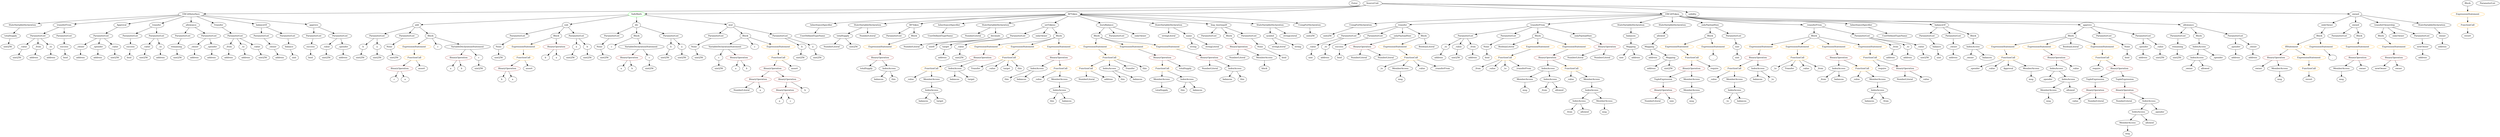 strict digraph {
	graph [bb="0,0,13967,900"];
	node [label="\N"];
	Enter	[height=0.5,
		pos="7605.6,882",
		width=0.83628];
	Identifier_balances_8	[color=black,
		height=0.5,
		label=balances,
		pos="5369.6,378",
		width=1.1828];
	TupleExpression_Unnamed	[color=black,
		height=0.5,
		label=TupleExpression,
		pos="9298.6,378",
		width=2.0422];
	BinaryOperation_Unnamed_11	[color=brown,
		height=0.5,
		label=BinaryOperation,
		pos="9298.6,306",
		width=1.9867];
	TupleExpression_Unnamed -> BinaryOperation_Unnamed_11	[pos="e,9298.6,324.1 9298.6,359.7 9298.6,352.41 9298.6,343.73 9298.6,335.54"];
	UsingForDeclaration_Unnamed	[color=black,
		height=0.5,
		label=UsingForDeclaration,
		pos="7612.6,738",
		width=2.4303];
	ElementaryTypeName_uint256_22	[color=black,
		height=0.5,
		label=uint256,
		pos="7433.6,666",
		width=1.0442];
	UsingForDeclaration_Unnamed -> ElementaryTypeName_uint256_22	[pos="e,7462,678.09 7573.3,721.64 7543.3,709.92 7502.3,693.85 7472.4,682.18"];
	ExpressionStatement_Unnamed_20	[color=orange,
		height=0.5,
		label=ExpressionStatement,
		pos="5001.6,594",
		width=2.458];
	BinaryOperation_Unnamed_25	[color=brown,
		height=0.5,
		label=BinaryOperation,
		pos="5001.6,522",
		width=1.9867];
	ExpressionStatement_Unnamed_20 -> BinaryOperation_Unnamed_25	[pos="e,5001.6,540.1 5001.6,575.7 5001.6,568.41 5001.6,559.73 5001.6,551.54"];
	Identifier_this_4	[color=black,
		height=0.5,
		label=this,
		pos="6686.6,306",
		width=0.75];
	NumberLiteral_Unnamed	[color=black,
		height=0.5,
		label=NumberLiteral,
		pos="4224.6,306",
		width=1.765];
	VariableDeclaration_balances	[color=black,
		height=0.5,
		label=balances,
		pos="9145.6,666",
		width=1.1828];
	Mapping_Unnamed	[color=black,
		height=0.5,
		label=Mapping,
		pos="9145.6,594",
		width=1.2105];
	VariableDeclaration_balances -> Mapping_Unnamed	[pos="e,9145.6,612.1 9145.6,647.7 9145.6,640.41 9145.6,631.73 9145.6,623.54"];
	Identifier_balances_3	[color=black,
		height=0.5,
		label=balances,
		pos="9833.6,378",
		width=1.1828];
	VariableDeclarationStatement_Unnamed	[color=black,
		height=0.5,
		label=VariableDeclarationStatement,
		pos="4127.6,594",
		width=3.3174];
	VariableDeclaration_c	[color=black,
		height=0.5,
		label=c,
		pos="4093.6,522",
		width=0.75];
	VariableDeclarationStatement_Unnamed -> VariableDeclaration_c	[pos="e,4101.7,539.62 4119.2,575.7 4115.4,567.87 4110.8,558.44 4106.6,549.73"];
	BinaryOperation_Unnamed	[color=brown,
		height=0.5,
		label=BinaryOperation,
		pos="4210.6,522",
		width=1.9867];
	VariableDeclarationStatement_Unnamed -> BinaryOperation_Unnamed	[pos="e,4191,539.55 4147.7,576.05 4158.1,567.31 4170.9,556.49 4182.2,546.9"];
	FunctionDefinition_transfer_1	[color=black,
		height=0.5,
		label=transfer,
		pos="7843.6,738",
		width=1.0719];
	ParameterList_Unnamed_26	[color=black,
		height=0.5,
		label=ParameterList,
		pos="7550.6,666",
		width=1.7095];
	FunctionDefinition_transfer_1 -> ParameterList_Unnamed_26	[pos="e,7596.9,678.28 7809.6,728.97 7765.8,718.63 7687.5,700.08 7620.6,684 7616.4,682.99 7612.1,681.95 7607.7,680.9"];
	ParameterList_Unnamed_27	[color=black,
		height=0.5,
		label=ParameterList,
		pos="7691.6,666",
		width=1.7095];
	FunctionDefinition_transfer_1 -> ParameterList_Unnamed_27	[pos="e,7723.7,681.78 7816.8,724.65 7793.8,714.08 7760.4,698.68 7733.8,686.46"];
	ModifierInvocation_onlyPayloadSize	[color=black,
		height=0.5,
		label=onlyPayloadSize,
		pos="7843.6,666",
		width=2.0006];
	FunctionDefinition_transfer_1 -> ModifierInvocation_onlyPayloadSize	[pos="e,7843.6,684.1 7843.6,719.7 7843.6,712.41 7843.6,703.73 7843.6,695.54"];
	Block_Unnamed_8	[color=black,
		height=0.5,
		label=Block,
		pos="7966.6,666",
		width=0.90558];
	FunctionDefinition_transfer_1 -> Block_Unnamed_8	[pos="e,7944.6,679.51 7867.3,723.5 7886.5,712.58 7913.7,697.09 7934.8,685.09"];
	ParameterList_Unnamed_11	[color=black,
		height=0.5,
		label=ParameterList,
		pos="601.59,666",
		width=1.7095];
	VariableDeclaration__owner	[color=black,
		height=0.5,
		label=_owner,
		pos="474.59,594",
		width=1.0719];
	ParameterList_Unnamed_11 -> VariableDeclaration__owner	[pos="e,498.97,608.44 573.72,649.64 554.61,639.1 529.12,625.06 508.78,613.85"];
	VariableDeclaration__spender	[color=black,
		height=0.5,
		label=_spender,
		pos="576.59,594",
		width=1.2521];
	ParameterList_Unnamed_11 -> VariableDeclaration__spender	[pos="e,582.7,612.1 595.41,647.7 592.72,640.15 589.49,631.12 586.48,622.68"];
	VariableDeclaration__value_1	[color=black,
		height=0.5,
		label=_value,
		pos="674.59,594",
		width=0.96103];
	ParameterList_Unnamed_11 -> VariableDeclaration__value_1	[pos="e,658.91,610.04 618.89,648.41 628.38,639.31 640.28,627.9 650.65,617.96"];
	FunctionCall_Unnamed_16	[color=orange,
		height=0.5,
		label=FunctionCall,
		pos="5236.6,450",
		width=1.6125];
	Identifier__value_11	[color=black,
		height=0.5,
		label=_value,
		pos="5115.6,378",
		width=0.96103];
	FunctionCall_Unnamed_16 -> Identifier__value_11	[pos="e,5138,391.98 5210,433.64 5191.8,423.06 5167.4,408.95 5147.9,397.72"];
	MemberAccess_Unnamed_14	[color=black,
		height=0.5,
		label=MemberAccess,
		pos="5237.6,378",
		width=1.9174];
	FunctionCall_Unnamed_16 -> MemberAccess_Unnamed_14	[pos="e,5237.3,396.1 5236.8,431.7 5236.9,424.41 5237.1,415.73 5237.2,407.54"];
	ParameterList_Unnamed	[color=black,
		height=0.5,
		label=ParameterList,
		pos="1493.6,666",
		width=1.7095];
	Parameter__owner	[color=black,
		height=0.5,
		label=_owner,
		pos="1583.6,594",
		width=1.0719];
	ParameterList_Unnamed -> Parameter__owner	[pos="e,1564.4,609.95 1514.5,648.76 1526.7,639.25 1542.3,627.1 1555.6,616.77"];
	ParameterList_Unnamed_13	[color=black,
		height=0.5,
		label=ParameterList,
		pos="3987.6,666",
		width=1.7095];
	Parameter_None	[color=black,
		height=0.5,
		label=None,
		pos="3959.6,594",
		width=0.85014];
	ParameterList_Unnamed_13 -> Parameter_None	[pos="e,3966.2,611.62 3980.7,647.7 3977.6,640.04 3973.9,630.85 3970.5,622.3"];
	IfStatement_Unnamed	[color=orange,
		height=0.5,
		label=IfStatement,
		pos="12834,594",
		width=1.4739];
	BinaryOperation_Unnamed_23	[color=brown,
		height=0.5,
		label=BinaryOperation,
		pos="12737,522",
		width=1.9867];
	IfStatement_Unnamed -> BinaryOperation_Unnamed_23	[pos="e,12759,539.47 12812,577.46 12799,568.21 12783,556.3 12768,545.98"];
	ExpressionStatement_Unnamed_17	[color=orange,
		height=0.5,
		label=ExpressionStatement,
		pos="12915,522",
		width=2.458];
	IfStatement_Unnamed -> ExpressionStatement_Unnamed_17	[pos="e,12895,539.88 12852,576.76 12862,568.03 12875,557.09 12886,547.36"];
	Identifier_balances_10	[color=black,
		height=0.5,
		label=balances,
		pos="6774.6,306",
		width=1.1828];
	ParameterList_Unnamed_36	[color=black,
		height=0.5,
		label=ParameterList,
		pos="5741.6,666",
		width=1.7095];
	Parameter_target	[color=black,
		height=0.5,
		label=target,
		pos="5359.6,594",
		width=0.864];
	ParameterList_Unnamed_36 -> Parameter_target	[pos="e,5382.9,606.15 5696.3,653.42 5687.8,651.45 5678.9,649.55 5670.6,648 5551.1,625.82 5516.8,644.05 5399.6,612 5397.6,611.46 5395.6,\
610.84 5393.6,610.16"];
	Parameter__value_7	[color=black,
		height=0.5,
		label=_value,
		pos="5443.6,594",
		width=0.96103];
	ParameterList_Unnamed_36 -> Parameter__value_7	[pos="e,5469.9,606.01 5695.4,653.66 5687.2,651.71 5678.6,649.75 5670.6,648 5589.6,630.35 5567.2,635.02 5487.6,612 5485.3,611.34 5483,610.62 \
5480.7,609.85"];
	Block_Unnamed_17	[color=black,
		height=0.5,
		label=Block,
		pos="6176.6,666",
		width=0.90558];
	ExpressionStatement_Unnamed_25	[color=orange,
		height=0.5,
		label=ExpressionStatement,
		pos="6169.6,594",
		width=2.458];
	Block_Unnamed_17 -> ExpressionStatement_Unnamed_25	[pos="e,6171.3,612.1 6174.9,647.7 6174.1,640.41 6173.3,631.73 6172.4,623.54"];
	ExpressionStatement_Unnamed_24	[color=orange,
		height=0.5,
		label=ExpressionStatement,
		pos="6364.6,594",
		width=2.458];
	Block_Unnamed_17 -> ExpressionStatement_Unnamed_24	[pos="e,6321,610.12 6201.7,654.38 6206.9,652.23 6212.4,650 6217.6,648 6248.1,636.19 6282.4,623.76 6310.3,613.9"];
	ExpressionStatement_Unnamed_26	[color=orange,
		height=0.5,
		label=ExpressionStatement,
		pos="6559.6,594",
		width=2.458];
	Block_Unnamed_17 -> ExpressionStatement_Unnamed_26	[pos="e,6494.5,606.52 6201,653.74 6206.4,651.58 6212.1,649.52 6217.6,648 6323.2,618.79 6353.4,629.37 6461.6,612 6468.7,610.86 6476,609.65 \
6483.4,608.41"];
	NumberLiteral_Unnamed_11	[color=black,
		height=0.5,
		label=NumberLiteral,
		pos="4738.6,594",
		width=1.765];
	Identifier__value_10	[color=black,
		height=0.5,
		label=_value,
		pos="5857.6,378",
		width=0.96103];
	FunctionDefinition_transferFrom_1	[color=black,
		height=0.5,
		label=transferFrom,
		pos="8639.6,738",
		width=1.6402];
	ParameterList_Unnamed_28	[color=black,
		height=0.5,
		label=ParameterList,
		pos="8230.6,666",
		width=1.7095];
	FunctionDefinition_transferFrom_1 -> ParameterList_Unnamed_28	[pos="e,8282.6,675.91 8589,728.35 8514.4,715.58 8374.9,691.7 8293.7,677.8"];
	ParameterList_Unnamed_29	[color=black,
		height=0.5,
		label=ParameterList,
		pos="8471.6,666",
		width=1.7095];
	FunctionDefinition_transferFrom_1 -> ParameterList_Unnamed_29	[pos="e,8505.8,681.26 8605.6,722.83 8579.8,712.1 8544.2,697.26 8516.2,685.57"];
	Block_Unnamed_9	[color=black,
		height=0.5,
		label=Block,
		pos="8639.6,666",
		width=0.90558];
	FunctionDefinition_transferFrom_1 -> Block_Unnamed_9	[pos="e,8639.6,684.1 8639.6,719.7 8639.6,712.41 8639.6,703.73 8639.6,695.54"];
	ModifierInvocation_onlyPayloadSize_1	[color=black,
		height=0.5,
		label=onlyPayloadSize,
		pos="8887.6,666",
		width=2.0006];
	FunctionDefinition_transferFrom_1 -> ModifierInvocation_onlyPayloadSize_1	[pos="e,8841.2,680.09 8681.9,725.05 8722.8,713.5 8785.1,695.94 8830.4,683.15"];
	MemberAccess_Unnamed_11	[color=black,
		height=0.5,
		label=MemberAccess,
		pos="13091,450",
		width=1.9174];
	Identifier_msg_7	[color=black,
		height=0.5,
		label=msg,
		pos="13091,378",
		width=0.75];
	MemberAccess_Unnamed_11 -> Identifier_msg_7	[pos="e,13091,396.1 13091,431.7 13091,424.41 13091,415.73 13091,407.54"];
	Parameter_success	[color=black,
		height=0.5,
		label=success,
		pos="767.59,594",
		width=1.1135];
	ElementaryTypeName_bool	[color=black,
		height=0.5,
		label=bool,
		pos="762.59,522",
		width=0.76697];
	Parameter_success -> ElementaryTypeName_bool	[pos="e,763.81,540.1 766.36,575.7 765.83,568.41 765.21,559.73 764.63,551.54"];
	MemberAccess_Unnamed_15	[color=black,
		height=0.5,
		label=MemberAccess,
		pos="6564.6,378",
		width=1.9174];
	Identifier_totalSupply_2	[color=black,
		height=0.5,
		label=totalSupply,
		pos="6564.6,306",
		width=1.4739];
	MemberAccess_Unnamed_15 -> Identifier_totalSupply_2	[pos="e,6564.6,324.1 6564.6,359.7 6564.6,352.41 6564.6,343.73 6564.6,335.54"];
	Identifier_newOwner	[color=black,
		height=0.5,
		label=newOwner,
		pos="13360,450",
		width=1.4046];
	ParameterList_Unnamed_3	[color=black,
		height=0.5,
		label=ParameterList,
		pos="767.59,666",
		width=1.7095];
	ParameterList_Unnamed_3 -> Parameter_success	[pos="e,767.59,612.1 767.59,647.7 767.59,640.41 767.59,631.73 767.59,623.54"];
	VariableDeclaration_totalSupply	[color=black,
		height=0.5,
		label=totalSupply,
		pos="70.591,666",
		width=1.4739];
	ElementaryTypeName_uint256	[color=black,
		height=0.5,
		label=uint256,
		pos="37.591,594",
		width=1.0442];
	VariableDeclaration_totalSupply -> ElementaryTypeName_uint256	[pos="e,45.506,611.79 62.603,648.05 58.914,640.23 54.444,630.75 50.309,621.98"];
	Identifier__value_1	[color=black,
		height=0.5,
		label=_value,
		pos="8821.6,378",
		width=0.96103];
	ElementaryTypeName_string	[color=black,
		height=0.5,
		label=string,
		pos="6697.6,594",
		width=0.864];
	ExpressionStatement_Unnamed_1	[color=orange,
		height=0.5,
		label=ExpressionStatement,
		pos="2964.6,594",
		width=2.458];
	FunctionCall_Unnamed_1	[color=orange,
		height=0.5,
		label=FunctionCall,
		pos="2964.6,522",
		width=1.6125];
	ExpressionStatement_Unnamed_1 -> FunctionCall_Unnamed_1	[pos="e,2964.6,540.1 2964.6,575.7 2964.6,568.41 2964.6,559.73 2964.6,551.54"];
	ElementaryTypeName_uint256_6	[color=black,
		height=0.5,
		label=uint256,
		pos="674.59,522",
		width=1.0442];
	Identifier__value_5	[color=black,
		height=0.5,
		label=_value,
		pos="9581.6,378",
		width=0.96103];
	Parameter__spender_2	[color=black,
		height=0.5,
		label=_spender,
		pos="12506,594",
		width=1.2521];
	ElementaryTypeName_address_16	[color=black,
		height=0.5,
		label=address,
		pos="12511,522",
		width=1.0996];
	Parameter__spender_2 -> ElementaryTypeName_address_16	[pos="e,12509,540.1 12507,575.7 12507,568.41 12508,559.73 12509,551.54"];
	ExpressionStatement_Unnamed_11	[color=orange,
		height=0.5,
		label=ExpressionStatement,
		pos="9861.6,594",
		width=2.458];
	BinaryOperation_Unnamed_17	[color=brown,
		height=0.5,
		label=BinaryOperation,
		pos="9839.6,522",
		width=1.9867];
	ExpressionStatement_Unnamed_11 -> BinaryOperation_Unnamed_17	[pos="e,9845,540.1 9856.2,575.7 9853.8,568.24 9851,559.32 9848.4,550.97"];
	IndexAccess_Unnamed_19	[color=black,
		height=0.5,
		label=IndexAccess,
		pos="5237.6,306",
		width=1.6402];
	Identifier_balances_9	[color=black,
		height=0.5,
		label=balances,
		pos="5191.6,234",
		width=1.1828];
	IndexAccess_Unnamed_19 -> Identifier_balances_9	[pos="e,5202.6,251.79 5226.5,288.05 5221.2,280.06 5214.8,270.33 5208.9,261.4"];
	Identifier_target_1	[color=black,
		height=0.5,
		label=target,
		pos="5283.6,234",
		width=0.864];
	IndexAccess_Unnamed_19 -> Identifier_target_1	[pos="e,5272.9,251.31 5248.7,288.05 5254.1,279.85 5260.7,269.83 5266.7,260.71"];
	NumberLiteral_Unnamed_15	[color=black,
		height=0.5,
		label=NumberLiteral,
		pos="6938.6,522",
		width=1.765];
	Block_Unnamed_10	[color=black,
		height=0.5,
		label=Block,
		pos="10155,666",
		width=0.90558];
	Block_Unnamed_10 -> ExpressionStatement_Unnamed_11	[pos="e,9917.3,608.31 10125,657.9 10079,646.95 9989.9,625.66 9928.1,610.9"];
	ExpressionStatement_Unnamed_12	[color=orange,
		height=0.5,
		label=ExpressionStatement,
		pos="10057,594",
		width=2.458];
	Block_Unnamed_10 -> ExpressionStatement_Unnamed_12	[pos="e,10080,611.76 10135,651.17 10122,641.8 10104,629.19 10089,618.29"];
	ExpressionStatement_Unnamed_10	[color=orange,
		height=0.5,
		label=ExpressionStatement,
		pos="10252,594",
		width=2.458];
	Block_Unnamed_10 -> ExpressionStatement_Unnamed_10	[pos="e,10228,611.76 10174,651.17 10187,641.8 10204,629.19 10219,618.29"];
	ExpressionStatement_Unnamed_9	[color=orange,
		height=0.5,
		label=ExpressionStatement,
		pos="10447,594",
		width=2.458];
	Block_Unnamed_10 -> ExpressionStatement_Unnamed_9	[pos="e,10391,608.38 10184,657.9 10230,646.99 10318,625.81 10380,611.05"];
	ElementaryTypeName_address_13	[color=black,
		height=0.5,
		label=address,
		pos="9238.6,450",
		width=1.0996];
	BinaryOperation_Unnamed_30	[color=brown,
		height=0.5,
		label=BinaryOperation,
		pos="6944.6,594",
		width=1.9867];
	BinaryOperation_Unnamed_30 -> NumberLiteral_Unnamed_15	[pos="e,6940.1,540.1 6943.1,575.7 6942.5,568.41 6941.7,559.73 6941,551.54"];
	MemberAccess_Unnamed_16	[color=black,
		height=0.5,
		label=MemberAccess,
		pos="7089.6,522",
		width=1.9174];
	BinaryOperation_Unnamed_30 -> MemberAccess_Unnamed_16	[pos="e,7058,538.25 6976.8,577.46 6997.7,567.38 7025.1,554.14 7047.7,543.23"];
	ElementaryTypeName_address	[color=black,
		height=0.5,
		label=address,
		pos="1611.6,522",
		width=1.0996];
	Identifier__to	[color=black,
		height=0.5,
		label=_to,
		pos="7732.6,450",
		width=0.75];
	ElementaryTypeName_bool_5	[color=black,
		height=0.5,
		label=bool,
		pos="11888,522",
		width=0.76697];
	ParameterList_Unnamed_4	[color=black,
		height=0.5,
		label=ParameterList,
		pos="224.59,666",
		width=1.7095];
	Parameter__value_1	[color=black,
		height=0.5,
		label=_value,
		pos="127.59,594",
		width=0.96103];
	ParameterList_Unnamed_4 -> Parameter__value_1	[pos="e,147.34,609.25 202.09,648.76 188.5,638.96 171.05,626.36 156.45,615.83"];
	Parameter__from	[color=black,
		height=0.5,
		label=_from,
		pos="213.59,594",
		width=0.93331];
	ParameterList_Unnamed_4 -> Parameter__from	[pos="e,216.28,612.1 221.87,647.7 220.71,640.32 219.33,631.52 218.03,623.25"];
	Parameter__to_1	[color=black,
		height=0.5,
		label=_to,
		pos="292.59,594",
		width=0.75];
	ParameterList_Unnamed_4 -> Parameter__to_1	[pos="e,278.44,609.57 240.71,648.41 249.67,639.19 260.94,627.58 270.69,617.54"];
	Identifier_a_6	[color=black,
		height=0.5,
		label=a,
		pos="2515.6,450",
		width=0.75];
	ElementaryTypeName_uint_1	[color=black,
		height=0.5,
		label=uint,
		pos="9079.6,522",
		width=0.75];
	StateVariableDeclaration_Unnamed_1	[color=black,
		height=0.5,
		label=StateVariableDeclaration,
		pos="9145.6,738",
		width=2.8184];
	StateVariableDeclaration_Unnamed_1 -> VariableDeclaration_balances	[pos="e,9145.6,684.1 9145.6,719.7 9145.6,712.41 9145.6,703.73 9145.6,695.54"];
	FunctionCall_Unnamed_4	[color=orange,
		height=0.5,
		label=FunctionCall,
		pos="13794,738",
		width=1.6125];
	Identifier_revert	[color=black,
		height=0.5,
		label=revert,
		pos="13794,666",
		width=0.87786];
	FunctionCall_Unnamed_4 -> Identifier_revert	[pos="e,13794,684.1 13794,719.7 13794,712.41 13794,703.73 13794,695.54"];
	Parameter__to_3	[color=black,
		height=0.5,
		label=_to,
		pos="8107.6,594",
		width=0.75];
	ElementaryTypeName_address_19	[color=black,
		height=0.5,
		label=address,
		pos="8083.6,522",
		width=1.0996];
	Parameter__to_3 -> ElementaryTypeName_address_19	[pos="e,8089.5,540.28 8101.8,576.05 8099.2,568.52 8096.1,559.44 8093.2,550.94"];
	Identifier_totalSupply	[color=black,
		height=0.5,
		label=totalSupply,
		pos="4888.6,450",
		width=1.4739];
	ParameterList_Unnamed_18	[color=black,
		height=0.5,
		label=ParameterList,
		pos="2149.6,666",
		width=1.7095];
	Parameter_b_3	[color=black,
		height=0.5,
		label=b,
		pos="2068.6,594",
		width=0.75];
	ParameterList_Unnamed_18 -> Parameter_b_3	[pos="e,2084.6,608.88 2130.4,648.41 2119.3,638.81 2105.2,626.63 2093.3,616.32"];
	Parameter_a_3	[color=black,
		height=0.5,
		label=a,
		pos="2149.6,594",
		width=0.75];
	ParameterList_Unnamed_18 -> Parameter_a_3	[pos="e,2149.6,612.1 2149.6,647.7 2149.6,640.41 2149.6,631.73 2149.6,623.54"];
	NumberLiteral_Unnamed_13	[color=black,
		height=0.5,
		label=NumberLiteral,
		pos="6130.6,378",
		width=1.765];
	Identifier__to_3	[color=black,
		height=0.5,
		label=_to,
		pos="9659.6,234",
		width=0.75];
	Identifier_require_2	[color=black,
		height=0.5,
		label=require,
		pos="11737,450",
		width=1.0026];
	VariableDeclaration_owner	[color=black,
		height=0.5,
		label=owner,
		pos="13651,666",
		width=0.93331];
	ElementaryTypeName_address_23	[color=black,
		height=0.5,
		label=address,
		pos="13651,594",
		width=1.0996];
	VariableDeclaration_owner -> ElementaryTypeName_address_23	[pos="e,13651,612.1 13651,647.7 13651,640.41 13651,631.73 13651,623.54"];
	NumberLiteral_Unnamed_1	[color=black,
		height=0.5,
		label=NumberLiteral,
		pos="9234.6,234",
		width=1.765];
	BinaryOperation_Unnamed_11 -> NumberLiteral_Unnamed_1	[pos="e,9249.9,251.79 9283.1,288.05 9275.5,279.71 9266.1,269.49 9257.7,260.25"];
	Identifier_size	[color=black,
		height=0.5,
		label=size,
		pos="9343.6,234",
		width=0.75];
	BinaryOperation_Unnamed_11 -> Identifier_size	[pos="e,9333.4,250.83 9309.5,288.05 9314.8,279.73 9321.4,269.54 9327.3,260.32"];
	IndexAccess_Unnamed_18	[color=black,
		height=0.5,
		label=IndexAccess,
		pos="5371.6,450",
		width=1.6402];
	IndexAccess_Unnamed_18 -> Identifier_balances_8	[pos="e,5370.1,396.1 5371.1,431.7 5370.9,424.41 5370.6,415.73 5370.4,407.54"];
	Identifier_target	[color=black,
		height=0.5,
		label=target,
		pos="5461.6,378",
		width=0.864];
	IndexAccess_Unnamed_18 -> Identifier_target	[pos="e,5443.6,393.02 5392.5,432.76 5405,422.99 5421.2,410.43 5434.7,399.91"];
	BinaryOperation_Unnamed_9	[color=brown,
		height=0.5,
		label=BinaryOperation,
		pos="2264.6,450",
		width=1.9867];
	Identifier_c_3	[color=black,
		height=0.5,
		label=c,
		pos="2228.6,378",
		width=0.75];
	BinaryOperation_Unnamed_9 -> Identifier_c_3	[pos="e,2236.9,395.14 2255.7,431.7 2251.6,423.75 2246.7,414.16 2242.1,405.34"];
	Identifier_a_7	[color=black,
		height=0.5,
		label=a,
		pos="2300.6,378",
		width=0.75];
	BinaryOperation_Unnamed_9 -> Identifier_a_7	[pos="e,2292.3,395.14 2273.5,431.7 2277.6,423.75 2282.5,414.16 2287,405.34"];
	StateVariableDeclaration_Unnamed	[color=black,
		height=0.5,
		label=StateVariableDeclaration,
		pos="139.59,738",
		width=2.8184];
	StateVariableDeclaration_Unnamed -> VariableDeclaration_totalSupply	[pos="e,86.665,683.31 122.89,720.05 114.37,711.42 103.87,700.76 94.512,691.27"];
	BinaryOperation_Unnamed_14	[color=brown,
		height=0.5,
		label=BinaryOperation,
		pos="9012.6,594",
		width=1.9867];
	NumberLiteral_Unnamed_4	[color=black,
		height=0.5,
		label=NumberLiteral,
		pos="8825.6,522",
		width=1.765];
	BinaryOperation_Unnamed_14 -> NumberLiteral_Unnamed_4	[pos="e,8863,537.01 8973.8,578.5 8944.8,567.61 8904.7,552.63 8873.6,540.98"];
	NumberLiteral_Unnamed_5	[color=black,
		height=0.5,
		label=NumberLiteral,
		pos="8970.6,522",
		width=1.765];
	BinaryOperation_Unnamed_14 -> NumberLiteral_Unnamed_5	[pos="e,8980.9,540.1 9002.2,575.7 8997.5,567.9 8991.9,558.51 8986.7,549.83"];
	BinaryOperation_Unnamed_6	[color=brown,
		height=0.5,
		label=BinaryOperation,
		pos="2903.6,450",
		width=1.9867];
	Identifier_b_3	[color=black,
		height=0.5,
		label=b,
		pos="2867.6,378",
		width=0.75];
	BinaryOperation_Unnamed_6 -> Identifier_b_3	[pos="e,2875.9,395.14 2894.7,431.7 2890.6,423.75 2885.7,414.16 2881.1,405.34"];
	Identifier_a_4	[color=black,
		height=0.5,
		label=a,
		pos="2939.6,378",
		width=0.75];
	BinaryOperation_Unnamed_6 -> Identifier_a_4	[pos="e,2931.3,395.14 2912.5,431.7 2916.6,423.75 2921.5,414.16 2926,405.34"];
	FunctionCall_Unnamed_11	[color=orange,
		height=0.5,
		label=FunctionCall,
		pos="10057,522",
		width=1.6125];
	ExpressionStatement_Unnamed_12 -> FunctionCall_Unnamed_11	[pos="e,10057,540.1 10057,575.7 10057,568.41 10057,559.73 10057,551.54"];
	ElementaryTypeName_address_9	[color=black,
		height=0.5,
		label=address,
		pos="474.59,522",
		width=1.0996];
	VariableDeclaration__owner -> ElementaryTypeName_address_9	[pos="e,474.59,540.1 474.59,575.7 474.59,568.41 474.59,559.73 474.59,551.54"];
	ElementaryTypeName_address_1	[color=black,
		height=0.5,
		label=address,
		pos="940.59,522",
		width=1.0996];
	Identifier_c_2	[color=black,
		height=0.5,
		label=c,
		pos="3483.6,594",
		width=0.75];
	FunctionCall_Unnamed_1 -> BinaryOperation_Unnamed_6	[pos="e,2918.4,467.96 2950.1,504.41 2942.9,496.08 2933.9,485.8 2925.8,476.49"];
	Identifier_assert_1	[color=black,
		height=0.5,
		label=assert,
		pos="3025.6,450",
		width=0.89172];
	FunctionCall_Unnamed_1 -> Identifier_assert_1	[pos="e,3012.1,466.51 2979,504.41 2986.7,495.62 2996.3,484.66 3004.7,474.96"];
	Parameter__spender_3	[color=black,
		height=0.5,
		label=_spender,
		pos="11982,594",
		width=1.2521];
	ElementaryTypeName_address_22	[color=black,
		height=0.5,
		label=address,
		pos="11982,522",
		width=1.0996];
	Parameter__spender_3 -> ElementaryTypeName_address_22	[pos="e,11982,540.1 11982,575.7 11982,568.41 11982,559.73 11982,551.54"];
	Identifier_require_1	[color=black,
		height=0.5,
		label=require,
		pos="10564,450",
		width=1.0026];
	BinaryOperation_Unnamed_2	[color=brown,
		height=0.5,
		label=BinaryOperation,
		pos="4322.6,378",
		width=1.9867];
	BinaryOperation_Unnamed_2 -> NumberLiteral_Unnamed	[pos="e,4247.2,323.15 4299.9,360.76 4286.9,351.49 4270.4,339.71 4256.2,329.55"];
	Identifier_a_1	[color=black,
		height=0.5,
		label=a,
		pos="4333.6,306",
		width=0.75];
	BinaryOperation_Unnamed_2 -> Identifier_a_1	[pos="e,4330.9,324.1 4325.3,359.7 4326.5,352.32 4327.9,343.52 4329.2,335.25"];
	ElementaryTypeName_bool_1	[color=black,
		height=0.5,
		label=bool,
		pos="383.59,522",
		width=0.76697];
	ElementaryTypeName_address_12	[color=black,
		height=0.5,
		label=address,
		pos="9261.6,522",
		width=1.0996];
	ContractDefinition_ERC20Interface	[color=black,
		height=0.5,
		label=ERC20Interface,
		pos="1120.6,810",
		width=1.959];
	ContractDefinition_ERC20Interface -> StateVariableDeclaration_Unnamed	[pos="e,224.71,748.09 1051.9,805.31 912.08,797.62 584.33,778.71 309.59,756 285.73,754.03 260.02,751.61 235.99,749.22"];
	FunctionDefinition_transferFrom	[color=black,
		height=0.5,
		label=transferFrom,
		pos="377.59,738",
		width=1.6402];
	ContractDefinition_ERC20Interface -> FunctionDefinition_transferFrom	[pos="e,433.22,744.24 1055.3,802.85 914.98,789.63 585.91,758.63 444.31,745.29"];
	EventDefinition_Approval	[color=black,
		height=0.5,
		label=Approval,
		pos="716.59,738",
		width=1.266];
	ContractDefinition_ERC20Interface -> EventDefinition_Approval	[pos="e,757.69,746.12 1063.6,799.12 985.05,785.52 844.78,761.21 768.86,748.06"];
	FunctionDefinition_transfer	[color=black,
		height=0.5,
		label=transfer,
		pos="908.59,738",
		width=1.0719];
	ContractDefinition_ERC20Interface -> FunctionDefinition_transfer	[pos="e,939.4,749.17 1078.7,795.17 1041.4,782.84 987.02,764.9 949.86,752.63"];
	FunctionDefinition_allowance	[color=black,
		height=0.5,
		label=allowance,
		pos="1120.6,738",
		width=1.3076];
	ContractDefinition_ERC20Interface -> FunctionDefinition_allowance	[pos="e,1120.6,756.1 1120.6,791.7 1120.6,784.41 1120.6,775.73 1120.6,767.54"];
	EventDefinition_Transfer	[color=black,
		height=0.5,
		label=Transfer,
		pos="1316.6,738",
		width=1.1689];
	ContractDefinition_ERC20Interface -> EventDefinition_Transfer	[pos="e,1285.1,750.26 1160.3,794.83 1193.5,782.97 1240.7,766.1 1274.6,754.01"];
	FunctionDefinition_balanceOf	[color=black,
		height=0.5,
		label=balanceOf,
		pos="1493.6,738",
		width=1.3491];
	ContractDefinition_ERC20Interface -> FunctionDefinition_balanceOf	[pos="e,1450.9,747.01 1176,798.6 1247.1,785.27 1369.4,762.31 1439.7,749.12"];
	FunctionDefinition_approve	[color=black,
		height=0.5,
		label=approve,
		pos="1775.6,738",
		width=1.1412];
	ContractDefinition_ERC20Interface -> FunctionDefinition_approve	[pos="e,1736,743.23 1184.6,802.16 1314.5,788.28 1606.8,757.04 1724.8,744.43"];
	ElementaryTypeName_uint256_10	[color=black,
		height=0.5,
		label=uint256,
		pos="4093.6,450",
		width=1.0442];
	VariableDeclaration_c -> ElementaryTypeName_uint256_10	[pos="e,4093.6,468.1 4093.6,503.7 4093.6,496.41 4093.6,487.73 4093.6,479.54"];
	IndexAccess_Unnamed_6	[color=black,
		height=0.5,
		label=IndexAccess,
		pos="8858.6,234",
		width=1.6402];
	Identifier__from_1	[color=black,
		height=0.5,
		label=_from,
		pos="8798.6,162",
		width=0.93331];
	IndexAccess_Unnamed_6 -> Identifier__from_1	[pos="e,8811.9,178.51 8844.4,216.41 8836.8,207.62 8827.4,196.66 8819.1,186.96"];
	Identifier_allowed_2	[color=black,
		height=0.5,
		label=allowed,
		pos="8889.6,162",
		width=1.0858];
	IndexAccess_Unnamed_6 -> Identifier_allowed_2	[pos="e,8882,180.1 8866.3,215.7 8869.6,208.07 8873.7,198.92 8877.5,190.4"];
	Identifier_this_1	[color=black,
		height=0.5,
		label=this,
		pos="5674.6,378",
		width=0.75];
	ParameterList_Unnamed_7	[color=black,
		height=0.5,
		label=ParameterList,
		pos="1775.6,666",
		width=1.7095];
	Parameter_success_2	[color=black,
		height=0.5,
		label=success,
		pos="1775.6,594",
		width=1.1135];
	ParameterList_Unnamed_7 -> Parameter_success_2	[pos="e,1775.6,612.1 1775.6,647.7 1775.6,640.41 1775.6,631.73 1775.6,623.54"];
	InheritanceSpecifier_Unnamed_1	[color=black,
		height=0.5,
		label=InheritanceSpecifier,
		pos="4656.6,738",
		width=2.3333];
	UserDefinedTypeName_Unnamed_1	[color=black,
		height=0.5,
		label=UserDefinedTypeName,
		pos="4605.6,666",
		width=2.7214];
	InheritanceSpecifier_Unnamed_1 -> UserDefinedTypeName_Unnamed_1	[pos="e,4618.2,684.28 4644.2,720.05 4638.4,712.09 4631.4,702.41 4624.9,693.51"];
	Identifier_this_6	[color=black,
		height=0.5,
		label=this,
		pos="6336.6,378",
		width=0.75];
	ParameterList_Unnamed_19	[color=black,
		height=0.5,
		label=ParameterList,
		pos="2314.6,666",
		width=1.7095];
	Parameter_None_3	[color=black,
		height=0.5,
		label=None,
		pos="2225.6,594",
		width=0.85014];
	ParameterList_Unnamed_19 -> Parameter_None_3	[pos="e,2243.4,609.02 2293.9,648.76 2281.5,638.99 2265.6,626.43 2252.2,615.91"];
	Identifier__to_4	[color=black,
		height=0.5,
		label=_to,
		pos="9937.6,450",
		width=0.75];
	Identifier_a	[color=black,
		height=0.5,
		label=a,
		pos="4193.6,450",
		width=0.75];
	Parameter_None_5	[color=black,
		height=0.5,
		label=None,
		pos="11888,594",
		width=0.85014];
	Parameter_None_5 -> ElementaryTypeName_bool_5	[pos="e,11888,540.1 11888,575.7 11888,568.41 11888,559.73 11888,551.54"];
	BinaryOperation_Unnamed_10	[color=brown,
		height=0.5,
		label=BinaryOperation,
		pos="9460.6,450",
		width=1.9867];
	BinaryOperation_Unnamed_10 -> TupleExpression_Unnamed	[pos="e,9333.8,394.23 9425.8,433.98 9402,423.67 9370.1,409.88 9344.2,398.69"];
	MemberAccess_Unnamed	[color=black,
		height=0.5,
		label=MemberAccess,
		pos="9459.6,378",
		width=1.9174];
	BinaryOperation_Unnamed_10 -> MemberAccess_Unnamed	[pos="e,9459.8,396.1 9460.3,431.7 9460.2,424.41 9460.1,415.73 9460,407.54"];
	ElementaryTypeName_uint256_7	[color=black,
		height=0.5,
		label=uint256,
		pos="4641.6,522",
		width=1.0442];
	ModifierDefinition_onlyOwner	[color=black,
		height=0.5,
		label=onlyOwner,
		pos="13030,738",
		width=1.4323];
	Block_Unnamed_13	[color=black,
		height=0.5,
		label=Block,
		pos="12979,666",
		width=0.90558];
	ModifierDefinition_onlyOwner -> Block_Unnamed_13	[pos="e,12990,682.83 13017,720.05 13011,711.65 13004,701.32 12997,692.02"];
	BinaryOperation_Unnamed -> Identifier_a	[pos="e,4197.7,468.1 4206.4,503.7 4204.6,496.32 4202.5,487.52 4200.5,479.25"];
	Identifier_b	[color=black,
		height=0.5,
		label=b,
		pos="4265.6,450",
		width=0.75];
	BinaryOperation_Unnamed -> Identifier_b	[pos="e,4253.5,466.36 4223.9,504.05 4230.7,495.44 4239,484.81 4246.5,475.33"];
	FunctionCall_Unnamed_5	[color=orange,
		height=0.5,
		label=FunctionCall,
		pos="7913.6,522",
		width=1.6125];
	FunctionCall_Unnamed_5 -> Identifier__to	[pos="e,7753.8,461.39 7875.4,508.09 7845.9,497.89 7804.3,482.93 7768.6,468 7767.1,467.37 7765.5,466.71 7764,466.03"];
	MemberAccess_Unnamed_2	[color=black,
		height=0.5,
		label=MemberAccess,
		pos="7846.6,450",
		width=1.9174];
	FunctionCall_Unnamed_5 -> MemberAccess_Unnamed_2	[pos="e,7862.8,467.96 7897.7,504.41 7889.7,495.99 7879.7,485.58 7870.7,476.2"];
	Identifier__value	[color=black,
		height=0.5,
		label=_value,
		pos="7968.6,450",
		width=0.96103];
	FunctionCall_Unnamed_5 -> Identifier__value	[pos="e,7956.2,466.83 7926.9,504.05 7933.6,495.56 7941.8,485.11 7949.2,475.73"];
	Identifier__transferFrom	[color=black,
		height=0.5,
		label=_transferFrom,
		pos="8085.6,450",
		width=1.7788];
	FunctionCall_Unnamed_5 -> Identifier__transferFrom	[pos="e,8050.2,465.4 7947.6,507.17 7974,496.42 8010.9,481.4 8039.9,469.59"];
	ElementaryTypeName_uint256_16	[color=black,
		height=0.5,
		label=uint256,
		pos="3331.6,522",
		width=1.0442];
	Identifier__from_2	[color=black,
		height=0.5,
		label=_from,
		pos="8276.6,450",
		width=0.93331];
	MemberAccess_Unnamed_8	[color=black,
		height=0.5,
		label=MemberAccess,
		pos="11999,90",
		width=1.9174];
	Identifier_msg_4	[color=black,
		height=0.5,
		label=msg,
		pos="11999,18",
		width=0.75];
	MemberAccess_Unnamed_8 -> Identifier_msg_4	[pos="e,11999,36.104 11999,71.697 11999,64.407 11999,55.726 11999,47.536"];
	FunctionCall_Unnamed_20	[color=orange,
		height=0.5,
		label=FunctionCall,
		pos="6126.6,450",
		width=1.6125];
	FunctionCall_Unnamed_20 -> NumberLiteral_Unnamed_13	[pos="e,6129.6,396.1 6127.6,431.7 6128,424.41 6128.5,415.73 6129,407.54"];
	ElementaryTypeName_address_26	[color=black,
		height=0.5,
		label=address,
		pos="6251.6,378",
		width=1.0996];
	FunctionCall_Unnamed_20 -> ElementaryTypeName_address_26	[pos="e,6227.5,392.5 6153.7,433.81 6172.4,423.33 6197.4,409.32 6217.5,398.09"];
	ContractDefinition_SafeMath	[color=green,
		height=0.5,
		label=SafeMath,
		pos="3615.6,810",
		width=1.2798];
	FunctionDefinition_add	[color=black,
		height=0.5,
		label=add,
		pos="2393.6,738",
		width=0.75];
	ContractDefinition_SafeMath -> FunctionDefinition_add	[pos="e,2420.6,740.55 3569.9,806.38 3374.7,795.2 2611.9,751.51 2431.8,741.19"];
	FunctionDefinition_sub	[color=black,
		height=0.5,
		label=sub,
		pos="3201.6,738",
		width=0.75];
	ContractDefinition_SafeMath -> FunctionDefinition_sub	[pos="e,3227.7,743.42 3574,801.97 3493.2,788.3 3316,758.34 3238.8,745.29"];
	FunctionDefinition_div	[color=black,
		height=0.5,
		label=div,
		pos="3615.6,738",
		width=0.75];
	ContractDefinition_SafeMath -> FunctionDefinition_div	[pos="e,3615.6,756.1 3615.6,791.7 3615.6,784.41 3615.6,775.73 3615.6,767.54"];
	FunctionDefinition_mul	[color=black,
		height=0.5,
		label=mul,
		pos="4071.6,738",
		width=0.75];
	ContractDefinition_SafeMath -> FunctionDefinition_mul	[pos="e,4045.3,743.03 3658.1,802.48 3746.7,788.88 3949.9,757.68 4034,744.76"];
	VariableDeclarationStatement_Unnamed_1	[color=black,
		height=0.5,
		label=VariableDeclarationStatement,
		pos="3647.6,594",
		width=3.3174];
	BinaryOperation_Unnamed_5	[color=brown,
		height=0.5,
		label=BinaryOperation,
		pos="3571.6,522",
		width=1.9867];
	VariableDeclarationStatement_Unnamed_1 -> BinaryOperation_Unnamed_5	[pos="e,3589.8,539.79 3629.2,576.05 3619.9,567.46 3608.3,556.86 3598.1,547.4"];
	VariableDeclaration_c_1	[color=black,
		height=0.5,
		label=c,
		pos="3688.6,522",
		width=0.75];
	VariableDeclarationStatement_Unnamed_1 -> VariableDeclaration_c_1	[pos="e,3679.1,539.14 3657.7,575.7 3662.4,567.67 3668.1,557.95 3673.3,549.05"];
	Identifier_msg_1	[color=black,
		height=0.5,
		label=msg,
		pos="7846.6,378",
		width=0.75];
	IndexAccess_Unnamed_1	[color=black,
		height=0.5,
		label=IndexAccess,
		pos="12302,594",
		width=1.6402];
	IndexAccess_Unnamed_2	[color=black,
		height=0.5,
		label=IndexAccess,
		pos="12286,522",
		width=1.6402];
	IndexAccess_Unnamed_1 -> IndexAccess_Unnamed_2	[pos="e,12290,540.1 12298,575.7 12296,568.32 12294,559.52 12292,551.25"];
	Identifier__spender	[color=black,
		height=0.5,
		label=_spender,
		pos="12408,522",
		width=1.2521];
	IndexAccess_Unnamed_1 -> Identifier__spender	[pos="e,12385,537.86 12326,577.12 12340,567.36 12360,554.75 12376,544.16"];
	Parameter__value_4	[color=black,
		height=0.5,
		label=_value,
		pos="8187.6,594",
		width=0.96103];
	ElementaryTypeName_uint256_25	[color=black,
		height=0.5,
		label=uint256,
		pos="8178.6,522",
		width=1.0442];
	Parameter__value_4 -> ElementaryTypeName_uint256_25	[pos="e,8180.8,540.1 8185.4,575.7 8184.4,568.32 8183.3,559.52 8182.2,551.25"];
	IndexAccess_Unnamed_10	[color=black,
		height=0.5,
		label=IndexAccess,
		pos="9703.6,306",
		width=1.6402];
	IndexAccess_Unnamed_10 -> Identifier__to_3	[pos="e,9669.5,250.83 9692.9,288.05 9687.7,279.73 9681.3,269.54 9675.5,260.32"];
	Identifier_balances_4	[color=black,
		height=0.5,
		label=balances,
		pos="9747.6,234",
		width=1.1828];
	IndexAccess_Unnamed_10 -> Identifier_balances_4	[pos="e,9737,251.79 9714.2,288.05 9719.3,280.06 9725.4,270.33 9731,261.4"];
	StateVariableDeclaration_Unnamed_2	[color=black,
		height=0.5,
		label=StateVariableDeclaration,
		pos="9366.6,738",
		width=2.8184];
	VariableDeclaration_allowed	[color=black,
		height=0.5,
		label=allowed,
		pos="9308.6,666",
		width=1.0858];
	StateVariableDeclaration_Unnamed_2 -> VariableDeclaration_allowed	[pos="e,9322,683.14 9352.3,719.7 9345.3,711.32 9336.8,701.1 9329.2,691.9"];
	IndexAccess_Unnamed_3	[color=black,
		height=0.5,
		label=IndexAccess,
		pos="8692.6,450",
		width=1.6402];
	MemberAccess_Unnamed_3	[color=black,
		height=0.5,
		label=MemberAccess,
		pos="8552.6,378",
		width=1.9174];
	IndexAccess_Unnamed_3 -> MemberAccess_Unnamed_3	[pos="e,8583.2,394.31 8662.9,434.15 8642.7,424.04 8615.6,410.51 8593.4,399.39"];
	IndexAccess_Unnamed_4	[color=black,
		height=0.5,
		label=IndexAccess,
		pos="8698.6,378",
		width=1.6402];
	IndexAccess_Unnamed_3 -> IndexAccess_Unnamed_4	[pos="e,8697.1,396.1 8694.1,431.7 8694.7,424.41 8695.4,415.73 8696.1,407.54"];
	Block_Unnamed_14	[color=black,
		height=0.5,
		label=Block,
		pos="13305,666",
		width=0.90558];
	ExpressionStatement_Unnamed_19	[color=orange,
		height=0.5,
		label=ExpressionStatement,
		pos="13384,594",
		width=2.458];
	Block_Unnamed_14 -> ExpressionStatement_Unnamed_19	[pos="e,13364,612.04 13321,650.15 13331,641.26 13344,629.74 13356,619.53"];
	Identifier_a_3	[color=black,
		height=0.5,
		label=a,
		pos="3516.6,450",
		width=0.75];
	BinaryOperation_Unnamed_5 -> Identifier_a_3	[pos="e,3528.7,466.36 3558.3,504.05 3551.5,495.44 3543.2,484.81 3535.7,475.33"];
	Identifier_b_2	[color=black,
		height=0.5,
		label=b,
		pos="3588.6,450",
		width=0.75];
	BinaryOperation_Unnamed_5 -> Identifier_b_2	[pos="e,3584.4,468.1 3575.8,503.7 3577.6,496.32 3579.7,487.52 3581.7,479.25"];
	FunctionCall_Unnamed_6	[color=orange,
		height=0.5,
		label=FunctionCall,
		pos="8827.6,450",
		width=1.6125];
	FunctionCall_Unnamed_6 -> Identifier__value_1	[pos="e,8823.1,396.1 8826.1,431.7 8825.5,424.41 8824.7,415.73 8824,407.54"];
	MemberAccess_Unnamed_4	[color=black,
		height=0.5,
		label=MemberAccess,
		pos="8943.6,378",
		width=1.9174];
	FunctionCall_Unnamed_6 -> MemberAccess_Unnamed_4	[pos="e,8917.1,394.98 8853.3,433.46 8869.3,423.81 8890.1,411.27 8907.7,400.65"];
	Parameter__value_2	[color=black,
		height=0.5,
		label=_value,
		pos="1868.6,594",
		width=0.96103];
	ElementaryTypeName_uint256_3	[color=black,
		height=0.5,
		label=uint256,
		pos="1868.6,522",
		width=1.0442];
	Parameter__value_2 -> ElementaryTypeName_uint256_3	[pos="e,1868.6,540.1 1868.6,575.7 1868.6,568.41 1868.6,559.73 1868.6,551.54"];
	Identifier__spender_3	[color=black,
		height=0.5,
		label=_spender,
		pos="11047,450",
		width=1.2521];
	ParameterList_Unnamed_23	[color=black,
		height=0.5,
		label=ParameterList,
		pos="10795,666",
		width=1.7095];
	Parameter_balance_1	[color=black,
		height=0.5,
		label=balance,
		pos="10837,594",
		width=1.0719];
	ParameterList_Unnamed_23 -> Parameter_balance_1	[pos="e,10827,611.79 10805,648.05 10810,640.06 10815,630.33 10821,621.4"];
	Identifier_owner_1	[color=black,
		height=0.5,
		label=owner,
		pos="12633,450",
		width=0.93331];
	ElementaryTypeName_address_21	[color=black,
		height=0.5,
		label=address,
		pos="10666,522",
		width=1.0996];
	ParameterList_Unnamed_17	[color=black,
		height=0.5,
		label=ParameterList,
		pos="2929.6,666",
		width=1.7095];
	Parameter_None_2	[color=black,
		height=0.5,
		label=None,
		pos="2827.6,594",
		width=0.85014];
	ParameterList_Unnamed_17 -> Parameter_None_2	[pos="e,2847.1,608.4 2906.2,648.94 2891.4,638.78 2872.1,625.57 2856.4,614.77"];
	MemberAccess_Unnamed_7	[color=black,
		height=0.5,
		label=MemberAccess,
		pos="9703.6,378",
		width=1.9174];
	MemberAccess_Unnamed_7 -> IndexAccess_Unnamed_10	[pos="e,9703.6,324.1 9703.6,359.7 9703.6,352.41 9703.6,343.73 9703.6,335.54"];
	Identifier_assert_2	[color=black,
		height=0.5,
		label=assert,
		pos="2386.6,450",
		width=0.89172];
	ElementaryTypeName_bool_6	[color=black,
		height=0.5,
		label=bool,
		pos="7204.6,522",
		width=0.76697];
	ElementaryTypeName_bool_3	[color=black,
		height=0.5,
		label=bool,
		pos="7519.6,522",
		width=0.76697];
	NumberLiteral_Unnamed_6	[color=black,
		height=0.5,
		label=NumberLiteral,
		pos="10689,378",
		width=1.765];
	MemberAccess_Unnamed_2 -> Identifier_msg_1	[pos="e,7846.6,396.1 7846.6,431.7 7846.6,424.41 7846.6,415.73 7846.6,407.54"];
	ExpressionStatement_Unnamed_6	[color=orange,
		height=0.5,
		label=ExpressionStatement,
		pos="7827.6,594",
		width=2.458];
	ExpressionStatement_Unnamed_6 -> FunctionCall_Unnamed_5	[pos="e,7893.6,539.31 7848.4,576.05 7859.3,567.16 7872.9,556.11 7884.8,546.41"];
	ElementaryTypeName_address_10	[color=black,
		height=0.5,
		label=address,
		pos="576.59,522",
		width=1.0996];
	VariableDeclaration__spender -> ElementaryTypeName_address_10	[pos="e,576.59,540.1 576.59,575.7 576.59,568.41 576.59,559.73 576.59,551.54"];
	BooleanLiteral_Unnamed_1	[color=black,
		height=0.5,
		label=BooleanLiteral,
		pos="8468.6,594",
		width=1.7788];
	MemberAccess_Unnamed_9	[color=black,
		height=0.5,
		label=MemberAccess,
		pos="11528,306",
		width=1.9174];
	Identifier_msg_5	[color=black,
		height=0.5,
		label=msg,
		pos="11528,234",
		width=0.75];
	MemberAccess_Unnamed_9 -> Identifier_msg_5	[pos="e,11528,252.1 11528,287.7 11528,280.41 11528,271.73 11528,263.54"];
	StateVariableDeclaration_Unnamed_7	[color=black,
		height=0.5,
		label=StateVariableDeclaration,
		pos="4909.6,738",
		width=2.8184];
	VariableDeclaration_totalSupply_1	[color=black,
		height=0.5,
		label=totalSupply,
		pos="4774.6,666",
		width=1.4739];
	StateVariableDeclaration_Unnamed_7 -> VariableDeclaration_totalSupply_1	[pos="e,4802.8,681.64 4877.9,720.59 4858.5,710.49 4833.4,697.49 4812.8,686.83"];
	NumberLiteral_Unnamed_12	[color=black,
		height=0.5,
		label=NumberLiteral,
		pos="4909.6,666",
		width=1.765];
	StateVariableDeclaration_Unnamed_7 -> NumberLiteral_Unnamed_12	[pos="e,4909.6,684.1 4909.6,719.7 4909.6,712.41 4909.6,703.73 4909.6,695.54"];
	ElementaryTypeName_address_7	[color=black,
		height=0.5,
		label=address,
		pos="1324.6,522",
		width=1.0996];
	ExpressionStatement_Unnamed_5	[color=orange,
		height=0.5,
		label=ExpressionStatement,
		pos="13794,810",
		width=2.458];
	ExpressionStatement_Unnamed_5 -> FunctionCall_Unnamed_4	[pos="e,13794,756.1 13794,791.7 13794,784.41 13794,775.73 13794,767.54"];
	NumberLiteral_Unnamed_9	[color=black,
		height=0.5,
		label=NumberLiteral,
		pos="5171.6,594",
		width=1.765];
	ElementaryTypeName_address_25	[color=black,
		height=0.5,
		label=address,
		pos="5319.6,522",
		width=1.0996];
	Parameter_target -> ElementaryTypeName_address_25	[pos="e,5329,539.47 5350.1,576.41 5345.5,568.3 5339.8,558.35 5334.6,549.25"];
	Identifier_Transfer	[color=black,
		height=0.5,
		label=Transfer,
		pos="10025,450",
		width=1.1689];
	ElementaryTypeName_uint256_11	[color=black,
		height=0.5,
		label=uint256,
		pos="3883.6,522",
		width=1.0442];
	IndexAccess_Unnamed_5	[color=black,
		height=0.5,
		label=IndexAccess,
		pos="8943.6,306",
		width=1.6402];
	IndexAccess_Unnamed_5 -> IndexAccess_Unnamed_6	[pos="e,8878.5,251.39 8923.9,288.76 8913,279.82 8899.3,268.55 8887.3,258.64"];
	MemberAccess_Unnamed_5	[color=black,
		height=0.5,
		label=MemberAccess,
		pos="9004.6,234",
		width=1.9174];
	IndexAccess_Unnamed_5 -> MemberAccess_Unnamed_5	[pos="e,8989.8,251.96 8958,288.41 8965.3,280.08 8974.3,269.8 8982.4,260.49"];
	FunctionDefinition_RFToken	[color=black,
		height=0.5,
		label=RFToken,
		pos="5164.6,738",
		width=1.2937];
	ParameterList_Unnamed_35	[color=black,
		height=0.5,
		label=ParameterList,
		pos="5052.6,666",
		width=1.7095];
	FunctionDefinition_RFToken -> ParameterList_Unnamed_35	[pos="e,5077.9,682.8 5140.8,722.15 5125.2,712.4 5104.6,699.48 5087.2,688.6"];
	Block_Unnamed_15	[color=black,
		height=0.5,
		label=Block,
		pos="5164.6,666",
		width=0.90558];
	FunctionDefinition_RFToken -> Block_Unnamed_15	[pos="e,5164.6,684.1 5164.6,719.7 5164.6,712.41 5164.6,703.73 5164.6,695.54"];
	ModifierInvocation_onlyOwner	[color=black,
		height=0.5,
		label=onlyOwner,
		pos="13407,666",
		width=1.4323];
	BooleanLiteral_Unnamed	[color=black,
		height=0.5,
		label=BooleanLiteral,
		pos="7998.6,594",
		width=1.7788];
	InheritanceSpecifier_Unnamed_2	[color=black,
		height=0.5,
		label=InheritanceSpecifier,
		pos="5364.6,738",
		width=2.3333];
	UserDefinedTypeName_Unnamed_2	[color=black,
		height=0.5,
		label=UserDefinedTypeName,
		pos="5313.6,666",
		width=2.7214];
	InheritanceSpecifier_Unnamed_2 -> UserDefinedTypeName_Unnamed_2	[pos="e,5326.2,684.28 5352.2,720.05 5346.4,712.09 5339.4,702.41 5332.9,693.51"];
	BinaryOperation_Unnamed_7	[color=brown,
		height=0.5,
		label=BinaryOperation,
		pos="3142.6,594",
		width=1.9867];
	Identifier_b_4	[color=black,
		height=0.5,
		label=b,
		pos="3077.6,522",
		width=0.75];
	BinaryOperation_Unnamed_7 -> Identifier_b_4	[pos="e,3091.4,537.89 3126.9,576.05 3118.5,567.04 3108.1,555.83 3099,546.04"];
	Identifier_a_5	[color=black,
		height=0.5,
		label=a,
		pos="3149.6,522",
		width=0.75];
	BinaryOperation_Unnamed_7 -> Identifier_a_5	[pos="e,3147.9,540.1 3144.3,575.7 3145.1,568.41 3145.9,559.73 3146.7,551.54"];
	FunctionCall_Unnamed_7	[color=orange,
		height=0.5,
		label=FunctionCall,
		pos="8462.6,522",
		width=1.6125];
	FunctionCall_Unnamed_7 -> Identifier__from_2	[pos="e,8302.8,461.74 8425.5,507.71 8396.3,497.18 8354.7,481.97 8318.6,468 8316.8,467.32 8315,466.61 8313.2,465.9"];
	Identifier__value_2	[color=black,
		height=0.5,
		label=_value,
		pos="8362.6,450",
		width=0.96103];
	FunctionCall_Unnamed_7 -> Identifier__value_2	[pos="e,8382.5,464.93 8439.9,505.12 8425.6,495.09 8407,482.06 8391.6,471.29"];
	Identifier__to_1	[color=black,
		height=0.5,
		label=_to,
		pos="8442.6,450",
		width=0.75];
	FunctionCall_Unnamed_7 -> Identifier__to_1	[pos="e,8447.5,468.1 8457.6,503.7 8455.5,496.24 8453,487.32 8450.6,478.97"];
	Identifier__transferFrom_1	[color=black,
		height=0.5,
		label=_transferFrom,
		pos="8551.6,450",
		width=1.7788];
	FunctionCall_Unnamed_7 -> Identifier__transferFrom_1	[pos="e,8530.8,467.39 8483.2,504.76 8494.7,495.73 8509.2,484.33 8521.9,474.35"];
	Identifier_Transfer_1	[color=black,
		height=0.5,
		label=Transfer,
		pos="5490.6,450",
		width=1.1689];
	ElementaryTypeName_address_8	[color=black,
		height=0.5,
		label=address,
		pos="1421.6,522",
		width=1.0996];
	FunctionCall_Unnamed_19	[color=orange,
		height=0.5,
		label=FunctionCall,
		pos="6261.6,522",
		width=1.6125];
	ExpressionStatement_Unnamed_25 -> FunctionCall_Unnamed_19	[pos="e,6240.3,539.23 6191.4,576.41 6203.3,567.37 6218.2,556.03 6231.2,546.13"];
	Identifier__owner	[color=black,
		height=0.5,
		label=_owner,
		pos="11025,522",
		width=1.0719];
	Identifier_allowed_4	[color=black,
		height=0.5,
		label=allowed,
		pos="11654,306",
		width=1.0858];
	Identifier_msg_2	[color=black,
		height=0.5,
		label=msg,
		pos="8552.6,306",
		width=0.75];
	MemberAccess_Unnamed_3 -> Identifier_msg_2	[pos="e,8552.6,324.1 8552.6,359.7 8552.6,352.41 8552.6,343.73 8552.6,335.54"];
	ModifierDefinition_onlyPayloadSize	[color=black,
		height=0.5,
		label=onlyPayloadSize,
		pos="9576.6,738",
		width=2.0006];
	Block_Unnamed_4	[color=black,
		height=0.5,
		label=Block,
		pos="9576.6,666",
		width=0.90558];
	ModifierDefinition_onlyPayloadSize -> Block_Unnamed_4	[pos="e,9576.6,684.1 9576.6,719.7 9576.6,712.41 9576.6,703.73 9576.6,695.54"];
	ParameterList_Unnamed_20	[color=black,
		height=0.5,
		label=ParameterList,
		pos="9708.6,666",
		width=1.7095];
	ModifierDefinition_onlyPayloadSize -> ParameterList_Unnamed_20	[pos="e,9680,682.18 9606.2,721.29 9625.1,711.29 9649.7,698.23 9670.1,687.43"];
	Identifier__value_7	[color=black,
		height=0.5,
		label=_value,
		pos="11711,234",
		width=0.96103];
	Identifier_balances_12	[color=black,
		height=0.5,
		label=balances,
		pos="6931.6,378",
		width=1.1828];
	ElementaryTypeName_uint256_30	[color=black,
		height=0.5,
		label=uint256,
		pos="5414.6,522",
		width=1.0442];
	Parameter__value_7 -> ElementaryTypeName_uint256_30	[pos="e,5421.5,539.79 5436.6,576.05 5433.4,568.32 5429.5,558.96 5425.9,550.27"];
	ParameterList_Unnamed_9	[color=black,
		height=0.5,
		label=ParameterList,
		pos="1049.6,666",
		width=1.7095];
	Parameter_remaining	[color=black,
		height=0.5,
		label=remaining,
		pos="1031.6,594",
		width=1.2798];
	ParameterList_Unnamed_9 -> Parameter_remaining	[pos="e,1036,612.1 1045.1,647.7 1043.2,640.32 1041,631.52 1038.9,623.25"];
	ElementaryTypeName_uint256_19	[color=black,
		height=0.5,
		label=uint256,
		pos="2059.6,522",
		width=1.0442];
	Parameter_b_3 -> ElementaryTypeName_uint256_19	[pos="e,2061.8,540.1 2066.4,575.7 2065.4,568.32 2064.3,559.52 2063.2,551.25"];
	Identifier__owner_1	[color=black,
		height=0.5,
		label=_owner,
		pos="12238,450",
		width=1.0719];
	BinaryOperation_Unnamed_18	[color=brown,
		height=0.5,
		label=BinaryOperation,
		pos="11863,450",
		width=1.9867];
	TupleExpression_Unnamed_1	[color=black,
		height=0.5,
		label=TupleExpression,
		pos="11822,378",
		width=2.0422];
	BinaryOperation_Unnamed_18 -> TupleExpression_Unnamed_1	[pos="e,11832,396.1 11852,431.7 11848,423.9 11842,414.51 11837,405.83"];
	TupleExpression_Unnamed_2	[color=black,
		height=0.5,
		label=TupleExpression,
		pos="11987,378",
		width=2.0422];
	BinaryOperation_Unnamed_18 -> TupleExpression_Unnamed_2	[pos="e,11958,395.06 11891,433.12 11908,423.52 11930,411.15 11948,400.67"];
	ExpressionStatement_Unnamed_15	[color=orange,
		height=0.5,
		label=ExpressionStatement,
		pos="11214,594",
		width=2.458];
	FunctionCall_Unnamed_13	[color=orange,
		height=0.5,
		label=FunctionCall,
		pos="11243,522",
		width=1.6125];
	ExpressionStatement_Unnamed_15 -> FunctionCall_Unnamed_13	[pos="e,11236,540.1 11221,575.7 11224,568.15 11228,559.12 11231,550.68"];
	ExpressionStatement_Unnamed_22	[color=orange,
		height=0.5,
		label=ExpressionStatement,
		pos="5584.6,594",
		width=2.458];
	BinaryOperation_Unnamed_27	[color=brown,
		height=0.5,
		label=BinaryOperation,
		pos="5541.6,522",
		width=1.9867];
	ExpressionStatement_Unnamed_22 -> BinaryOperation_Unnamed_27	[pos="e,5552.1,540.1 5574,575.7 5569.2,567.9 5563.4,558.51 5558.1,549.83"];
	FunctionDefinition_owned	[color=black,
		height=0.5,
		label=owned,
		pos="13138,738",
		width=0.98875];
	ParameterList_Unnamed_33	[color=black,
		height=0.5,
		label=ParameterList,
		pos="13091,666",
		width=1.7095];
	FunctionDefinition_owned -> ParameterList_Unnamed_33	[pos="e,13102,683.96 13126,720.41 13121,712.34 13114,702.43 13108,693.35"];
	Block_Unnamed_12	[color=black,
		height=0.5,
		label=Block,
		pos="13203,666",
		width=0.90558];
	FunctionDefinition_owned -> Block_Unnamed_12	[pos="e,13188,682.34 13152,721.12 13161,712.13 13171,700.72 13181,690.7"];
	Parameter__value_3	[color=black,
		height=0.5,
		label=_value,
		pos="7354.6,594",
		width=0.96103];
	ParameterList_Unnamed_26 -> Parameter__value_3	[pos="e,7381.5,605.57 7511.4,651.74 7480.6,641.23 7436.8,626.02 7398.6,612 7396.5,611.24 7394.4,610.45 7392.2,609.64"];
	Parameter__to_2	[color=black,
		height=0.5,
		label=_to,
		pos="7434.6,594",
		width=0.75];
	ParameterList_Unnamed_26 -> Parameter__to_2	[pos="e,7454,606.74 7524.6,649.29 7506.5,638.41 7482.5,623.9 7463.8,612.63"];
	Identifier_c_1	[color=black,
		height=0.5,
		label=c,
		pos="4291.6,594",
		width=0.75];
	ParameterList_Unnamed_10	[color=black,
		height=0.5,
		label=ParameterList,
		pos="1343.6,666",
		width=1.7095];
	VariableDeclaration__from	[color=black,
		height=0.5,
		label=_from,
		pos="1333.6,594",
		width=0.93331];
	ParameterList_Unnamed_10 -> VariableDeclaration__from	[pos="e,1336,612.1 1341.1,647.7 1340.1,640.32 1338.8,631.52 1337.6,623.25"];
	VariableDeclaration__to	[color=black,
		height=0.5,
		label=_to,
		pos="1412.6,594",
		width=0.75];
	ParameterList_Unnamed_10 -> VariableDeclaration__to	[pos="e,1398.2,609.57 1359.9,648.41 1369,639.19 1380.5,627.58 1390.4,617.54"];
	VariableDeclaration__value	[color=black,
		height=0.5,
		label=_value,
		pos="1492.6,594",
		width=0.96103];
	ParameterList_Unnamed_10 -> VariableDeclaration__value	[pos="e,1467.5,606.81 1375.2,650.15 1399.3,638.85 1432.4,623.28 1457.3,611.57"];
	Identifier__from	[color=black,
		height=0.5,
		label=_from,
		pos="8664.6,306",
		width=0.93331];
	VariableDeclaration_totalSupply_1 -> NumberLiteral_Unnamed_11	[pos="e,4747.5,612.28 4765.9,648.05 4761.9,640.35 4757.1,631.03 4752.7,622.36"];
	ElementaryTypeName_uint256_29	[color=black,
		height=0.5,
		label=uint256,
		pos="4857.6,594",
		width=1.0442];
	VariableDeclaration_totalSupply_1 -> ElementaryTypeName_uint256_29	[pos="e,4839.6,610.19 4793.8,648.76 4804.8,639.5 4818.8,627.73 4830.8,617.58"];
	ElementaryTypeName_uint256_18	[color=black,
		height=0.5,
		label=uint256,
		pos="2152.6,522",
		width=1.0442];
	Parameter_a_3 -> ElementaryTypeName_uint256_18	[pos="e,2151.9,540.1 2150.3,575.7 2150.6,568.41 2151,559.73 2151.4,551.54"];
	FunctionCall_Unnamed_10	[color=orange,
		height=0.5,
		label=FunctionCall,
		pos="9698.6,450",
		width=1.6125];
	BinaryOperation_Unnamed_17 -> FunctionCall_Unnamed_10	[pos="e,9728.3,465.77 9808.3,505.46 9787.7,495.24 9760.6,481.77 9738.4,470.78"];
	IndexAccess_Unnamed_9	[color=black,
		height=0.5,
		label=IndexAccess,
		pos="9833.6,450",
		width=1.6402];
	BinaryOperation_Unnamed_17 -> IndexAccess_Unnamed_9	[pos="e,9835.1,468.1 9838.1,503.7 9837.5,496.41 9836.7,487.73 9836,479.54"];
	ParameterList_Unnamed_21	[color=black,
		height=0.5,
		label=ParameterList,
		pos="13906,882",
		width=1.7095];
	BinaryOperation_Unnamed_24	[color=brown,
		height=0.5,
		label=BinaryOperation,
		pos="13384,522",
		width=1.9867];
	BinaryOperation_Unnamed_24 -> Identifier_newOwner	[pos="e,13365,468.1 13378,503.7 13375,496.24 13372,487.32 13369,478.97"];
	Identifier_owner_2	[color=black,
		height=0.5,
		label=owner,
		pos="13462,450",
		width=0.93331];
	BinaryOperation_Unnamed_24 -> Identifier_owner_2	[pos="e,13445,466.04 13402,504.41 13412,495.22 13425,483.67 13436,473.66"];
	Parameter_None_1	[color=black,
		height=0.5,
		label=None,
		pos="3407.6,594",
		width=0.85014];
	ElementaryTypeName_uint256_13	[color=black,
		height=0.5,
		label=uint256,
		pos="3424.6,522",
		width=1.0442];
	Parameter_None_1 -> ElementaryTypeName_uint256_13	[pos="e,3420.4,540.1 3411.8,575.7 3413.6,568.32 3415.7,559.52 3417.7,551.25"];
	BinaryOperation_Unnamed_23 -> Identifier_owner_1	[pos="e,12653,464.79 12712,504.76 12698,494.73 12678,481.78 12662,471.1"];
	MemberAccess_Unnamed_12	[color=black,
		height=0.5,
		label=MemberAccess,
		pos="12754,450",
		width=1.9174];
	BinaryOperation_Unnamed_23 -> MemberAccess_Unnamed_12	[pos="e,12749,468.1 12741,503.7 12743,496.32 12745,487.52 12747,479.25"];
	BinaryOperation_Unnamed_19	[color=brown,
		height=0.5,
		label=BinaryOperation,
		pos="11822,306",
		width=1.9867];
	TupleExpression_Unnamed_1 -> BinaryOperation_Unnamed_19	[pos="e,11822,324.1 11822,359.7 11822,352.41 11822,343.73 11822,335.54"];
	FunctionDefinition_transferOwnership	[color=black,
		height=0.5,
		label=transferOwnership,
		pos="13348,738",
		width=2.1947];
	FunctionDefinition_transferOwnership -> Block_Unnamed_14	[pos="e,13315,683.14 13337,719.7 13332,711.58 13326,701.74 13320,692.76"];
	FunctionDefinition_transferOwnership -> ModifierInvocation_onlyOwner	[pos="e,13392,683.79 13362,720.05 13369,711.8 13377,701.7 13385,692.54"];
	ParameterList_Unnamed_34	[color=black,
		height=0.5,
		label=ParameterList,
		pos="13538,666",
		width=1.7095];
	FunctionDefinition_transferOwnership -> ParameterList_Unnamed_34	[pos="e,13500,680.75 13388,722.15 13418,711.21 13458,696.26 13490,684.69"];
	FunctionDefinition__transferFrom	[color=black,
		height=0.5,
		label=_transferFrom,
		pos="10155,738",
		width=1.7788];
	FunctionDefinition__transferFrom -> Block_Unnamed_10	[pos="e,10155,684.1 10155,719.7 10155,712.41 10155,703.73 10155,695.54"];
	ParameterList_Unnamed_30	[color=black,
		height=0.5,
		label=ParameterList,
		pos="10439,666",
		width=1.7095];
	FunctionDefinition__transferFrom -> ParameterList_Unnamed_30	[pos="e,10393,678.34 10201,725.44 10251,713.26 10329,694.07 10382,681.03"];
	ElementaryTypeName_uint256_1	[color=black,
		height=0.5,
		label=uint256,
		pos="845.59,522",
		width=1.0442];
	StateVariableDeclaration_Unnamed_6	[color=black,
		height=0.5,
		label=StateVariableDeclaration,
		pos="5618.6,738",
		width=2.8184];
	NumberLiteral_Unnamed_10	[color=black,
		height=0.5,
		label=NumberLiteral,
		pos="5493.6,666",
		width=1.765];
	StateVariableDeclaration_Unnamed_6 -> NumberLiteral_Unnamed_10	[pos="e,5521.3,682.51 5589,720.41 5571.7,710.72 5549.7,698.4 5531.2,688.04"];
	VariableDeclaration_decimals	[color=black,
		height=0.5,
		label=decimals,
		pos="5618.6,666",
		width=1.1967];
	StateVariableDeclaration_Unnamed_6 -> VariableDeclaration_decimals	[pos="e,5618.6,684.1 5618.6,719.7 5618.6,712.41 5618.6,703.73 5618.6,695.54"];
	Parameter_a_2	[color=black,
		height=0.5,
		label=a,
		pos="3259.6,594",
		width=0.75];
	ElementaryTypeName_uint256_15	[color=black,
		height=0.5,
		label=uint256,
		pos="3238.6,522",
		width=1.0442];
	Parameter_a_2 -> ElementaryTypeName_uint256_15	[pos="e,3243.8,540.28 3254.5,576.05 3252.3,568.6 3249.6,559.64 3247.1,551.22"];
	IndexAccess_Unnamed_15	[color=black,
		height=0.5,
		label=IndexAccess,
		pos="5018.6,450",
		width=1.6402];
	Identifier_balances_5	[color=black,
		height=0.5,
		label=balances,
		pos="4938.6,378",
		width=1.1828];
	IndexAccess_Unnamed_15 -> Identifier_balances_5	[pos="e,4956.5,394.67 5000,432.76 4989.6,423.62 4976.4,412.06 4964.9,402"];
	Identifier_this	[color=black,
		height=0.5,
		label=this,
		pos="5026.6,378",
		width=0.75];
	IndexAccess_Unnamed_15 -> Identifier_this	[pos="e,5024.6,396.1 5020.6,431.7 5021.4,424.41 5022.4,415.73 5023.3,407.54"];
	VariableDeclaration__value_1 -> ElementaryTypeName_uint256_6	[pos="e,674.59,540.1 674.59,575.7 674.59,568.41 674.59,559.73 674.59,551.54"];
	ExpressionStatement_Unnamed_3	[color=orange,
		height=0.5,
		label=ExpressionStatement,
		pos="9400.6,594",
		width=2.458];
	Block_Unnamed_4 -> ExpressionStatement_Unnamed_3	[pos="e,9439.7,610.55 9550.6,654.67 9524.3,644.22 9483,627.78 9450.4,614.81"];
	ExpressionStatement_Unnamed_4	[color=orange,
		height=0.5,
		label=ExpressionStatement,
		pos="9595.6,594",
		width=2.458];
	Block_Unnamed_4 -> ExpressionStatement_Unnamed_4	[pos="e,9590.9,612.1 9581.3,647.7 9583.3,640.24 9585.7,631.32 9588,622.97"];
	ParameterList_Unnamed_37	[color=black,
		height=0.5,
		label=ParameterList,
		pos="6288.6,666",
		width=1.7095];
	Block_Unnamed	[color=black,
		height=0.5,
		label=Block,
		pos="4209.6,666",
		width=0.90558];
	Block_Unnamed -> VariableDeclarationStatement_Unnamed	[pos="e,4147.7,612.2 4192.6,650.5 4182.1,641.54 4168.4,629.81 4156.2,619.45"];
	Block_Unnamed -> Identifier_c_1	[pos="e,4275.5,608.77 4226.6,650.5 4238.2,640.54 4253.9,627.17 4266.9,616.04"];
	ExpressionStatement_Unnamed	[color=orange,
		height=0.5,
		label=ExpressionStatement,
		pos="4424.6,594",
		width=2.458];
	Block_Unnamed -> ExpressionStatement_Unnamed	[pos="e,4379,609.84 4237.3,655.99 4270.2,645.28 4325.9,627.13 4368.1,613.41"];
	BinaryOperation_Unnamed_3	[color=brown,
		height=0.5,
		label=BinaryOperation,
		pos="4483.6,378",
		width=1.9867];
	BinaryOperation_Unnamed_4	[color=brown,
		height=0.5,
		label=BinaryOperation,
		pos="4472.6,306",
		width=1.9867];
	BinaryOperation_Unnamed_3 -> BinaryOperation_Unnamed_4	[pos="e,4475.3,324.1 4480.9,359.7 4479.7,352.32 4478.3,343.52 4477,335.25"];
	Identifier_b_1	[color=black,
		height=0.5,
		label=b,
		pos="4589.6,306",
		width=0.75];
	BinaryOperation_Unnamed_3 -> Identifier_b_1	[pos="e,4570.8,319.43 4508.2,360.76 4524.1,350.23 4545,336.48 4561.5,325.52"];
	ParameterList_Unnamed_15	[color=black,
		height=0.5,
		label=ParameterList,
		pos="3439.6,666",
		width=1.7095];
	ParameterList_Unnamed_15 -> Parameter_None_1	[pos="e,3415.2,611.62 3431.7,647.7 3428.1,639.95 3423.9,630.64 3419.9,622.02"];
	ElementaryTypeName_uint8	[color=black,
		height=0.5,
		label=uint8,
		pos="5281.6,594",
		width=0.7947];
	ParameterList_Unnamed_38	[color=black,
		height=0.5,
		label=ParameterList,
		pos="6778.6,666",
		width=1.7095];
	IndexAccess_Unnamed_21	[color=black,
		height=0.5,
		label=IndexAccess,
		pos="6261.6,450",
		width=1.6402];
	IndexAccess_Unnamed_21 -> Identifier_this_6	[pos="e,6321.5,393.11 6279.4,432.41 6289.5,422.97 6302.3,411.03 6313.2,400.83"];
	Identifier_balances_11	[color=black,
		height=0.5,
		label=balances,
		pos="6424.6,378",
		width=1.1828];
	IndexAccess_Unnamed_21 -> Identifier_balances_11	[pos="e,6395.5,391.5 6294.6,434.83 6320.7,423.62 6357.3,407.92 6385,396.02"];
	BinaryOperation_Unnamed_15	[color=brown,
		height=0.5,
		label=BinaryOperation,
		pos="10690,450",
		width=1.9867];
	BinaryOperation_Unnamed_15 -> NumberLiteral_Unnamed_6	[pos="e,10689,396.1 10689,431.7 10689,424.41 10689,415.73 10689,407.54"];
	Identifier__value_3	[color=black,
		height=0.5,
		label=_value,
		pos="10805,378",
		width=0.96103];
	BinaryOperation_Unnamed_15 -> Identifier__value_3	[pos="e,10783,392.4 10716,432.94 10733,422.64 10755,409.19 10773,398.31"];
	IndexAccess_Unnamed_17	[color=black,
		height=0.5,
		label=IndexAccess,
		pos="5979.6,306",
		width=1.6402];
	Identifier_this_2	[color=black,
		height=0.5,
		label=this,
		pos="5935.6,234",
		width=0.75];
	IndexAccess_Unnamed_17 -> Identifier_this_2	[pos="e,5945.5,250.83 5968.9,288.05 5963.7,279.73 5957.3,269.54 5951.5,260.32"];
	Identifier_balances_7	[color=black,
		height=0.5,
		label=balances,
		pos="6023.6,234",
		width=1.1828];
	IndexAccess_Unnamed_17 -> Identifier_balances_7	[pos="e,6013,251.79 5990.2,288.05 5995.3,280.06 6001.4,270.33 6007,261.4"];
	BinaryOperation_Unnamed_26	[color=brown,
		height=0.5,
		label=BinaryOperation,
		pos="5974.6,522",
		width=1.9867];
	IndexAccess_Unnamed_16	[color=black,
		height=0.5,
		label=IndexAccess,
		pos="5849.6,450",
		width=1.6402];
	BinaryOperation_Unnamed_26 -> IndexAccess_Unnamed_16	[pos="e,5877,466.34 5946.2,505.12 5928.6,495.27 5905.9,482.51 5886.8,471.85"];
	FunctionCall_Unnamed_15	[color=orange,
		height=0.5,
		label=FunctionCall,
		pos="5984.6,450",
		width=1.6125];
	BinaryOperation_Unnamed_26 -> FunctionCall_Unnamed_15	[pos="e,5982.1,468.1 5977.1,503.7 5978.1,496.32 5979.4,487.52 5980.6,479.25"];
	Identifier_msg_3	[color=black,
		height=0.5,
		label=msg,
		pos="9004.6,162",
		width=0.75];
	MemberAccess_Unnamed_5 -> Identifier_msg_3	[pos="e,9004.6,180.1 9004.6,215.7 9004.6,208.41 9004.6,199.73 9004.6,191.54"];
	BinaryOperation_Unnamed_29	[color=brown,
		height=0.5,
		label=BinaryOperation,
		pos="6785.6,522",
		width=1.9867];
	NumberLiteral_Unnamed_14	[color=black,
		height=0.5,
		label=NumberLiteral,
		pos="6834.6,450",
		width=1.765];
	BinaryOperation_Unnamed_29 -> NumberLiteral_Unnamed_14	[pos="e,6822.8,467.79 6797.5,504.05 6803.1,495.97 6810,486.12 6816.3,477.11"];
	IndexAccess_Unnamed_22	[color=black,
		height=0.5,
		label=IndexAccess,
		pos="6975.6,450",
		width=1.6402];
	BinaryOperation_Unnamed_29 -> IndexAccess_Unnamed_22	[pos="e,6939,464.48 6824.5,506.67 6854.6,495.56 6896.5,480.13 6928.5,468.33"];
	ElementaryTypeName_uint256_28	[color=black,
		height=0.5,
		label=uint256,
		pos="7340.6,666",
		width=1.0442];
	Block_Unnamed_2	[color=black,
		height=0.5,
		label=Block,
		pos="3142.6,666",
		width=0.90558];
	Block_Unnamed_2 -> ExpressionStatement_Unnamed_1	[pos="e,3004,610.49 3116.7,654.82 3090,644.32 3047.7,627.67 3014.4,614.6"];
	Block_Unnamed_2 -> BinaryOperation_Unnamed_7	[pos="e,3142.6,612.1 3142.6,647.7 3142.6,640.41 3142.6,631.73 3142.6,623.54"];
	FunctionCall_Unnamed_19 -> FunctionCall_Unnamed_20	[pos="e,6155.5,465.99 6232.6,505.98 6213.1,495.83 6187,482.31 6165.6,471.22"];
	FunctionCall_Unnamed_19 -> IndexAccess_Unnamed_21	[pos="e,6261.6,468.1 6261.6,503.7 6261.6,496.41 6261.6,487.73 6261.6,479.54"];
	Identifier_Transfer_2	[color=black,
		height=0.5,
		label=Transfer,
		pos="6380.6,450",
		width=1.1689];
	FunctionCall_Unnamed_19 -> Identifier_Transfer_2	[pos="e,6356.6,465.14 6287.7,505.64 6305,495.45 6327.9,481.98 6346.6,470.97"];
	Identifier_this_5	[color=black,
		height=0.5,
		label=this,
		pos="6467.6,450",
		width=0.75];
	FunctionCall_Unnamed_19 -> Identifier_this_5	[pos="e,6446.5,461.57 6304.4,509.43 6339.1,499.63 6389.1,484.56 6431.6,468 6433.1,467.4 6434.7,466.77 6436.2,466.12"];
	ExpressionStatement_Unnamed_18	[color=orange,
		height=0.5,
		label=ExpressionStatement,
		pos="12994,594",
		width=2.458];
	Identifier___1	[color=black,
		height=0.5,
		label=_,
		pos="13048,522",
		width=0.75];
	ExpressionStatement_Unnamed_18 -> Identifier___1	[pos="e,13036,538.36 13007,576.05 13013,567.44 13022,556.81 13029,547.33"];
	Identifier_owner	[color=black,
		height=0.5,
		label=owner,
		pos="13212,450",
		width=0.93331];
	IndexAccess_Unnamed_8	[color=black,
		height=0.5,
		label=IndexAccess,
		pos="10536,306",
		width=1.6402];
	Identifier_balances_2	[color=black,
		height=0.5,
		label=balances,
		pos="10489,234",
		width=1.1828];
	IndexAccess_Unnamed_8 -> Identifier_balances_2	[pos="e,10500,251.79 10524,288.05 10519,279.97 10512,270.12 10506,261.11"];
	Identifier__from_4	[color=black,
		height=0.5,
		label=_from,
		pos="10583,234",
		width=0.93331];
	IndexAccess_Unnamed_8 -> Identifier__from_4	[pos="e,10572,251.31 10547,288.05 10552,279.85 10559,269.83 10565,260.71"];
	Identifier_msg_8	[color=black,
		height=0.5,
		label=msg,
		pos="12754,378",
		width=0.75];
	ElementaryTypeName_uint_3	[color=black,
		height=0.5,
		label=uint,
		pos="10844,522",
		width=0.75];
	Parameter_balance_1 -> ElementaryTypeName_uint_3	[pos="e,10842,540.1 10838,575.7 10839,568.41 10840,559.73 10841,551.54"];
	ElementaryTypeName_uint256_2	[color=black,
		height=0.5,
		label=uint256,
		pos="106.59,522",
		width=1.0442];
	Parameter__value_1 -> ElementaryTypeName_uint256_2	[pos="e,111.77,540.28 122.51,576.05 120.27,568.6 117.58,559.64 115.06,551.22"];
	BinaryOperation_Unnamed_16	[color=brown,
		height=0.5,
		label=BinaryOperation,
		pos="10305,522",
		width=1.9867];
	IndexAccess_Unnamed_7	[color=black,
		height=0.5,
		label=IndexAccess,
		pos="10317,450",
		width=1.6402];
	BinaryOperation_Unnamed_16 -> IndexAccess_Unnamed_7	[pos="e,10314,468.1 10308,503.7 10309,496.32 10310,487.52 10312,479.25"];
	FunctionCall_Unnamed_9	[color=orange,
		height=0.5,
		label=FunctionCall,
		pos="10452,450",
		width=1.6125];
	BinaryOperation_Unnamed_16 -> FunctionCall_Unnamed_9	[pos="e,10421,465.61 10337,505.64 10359,495.31 10387,481.6 10411,470.5"];
	ElementaryTypeName_uint256_23	[color=black,
		height=0.5,
		label=uint256,
		pos="9333.6,450",
		width=1.0442];
	BinaryOperation_Unnamed_8	[color=brown,
		height=0.5,
		label=BinaryOperation,
		pos="2570.6,522",
		width=1.9867];
	BinaryOperation_Unnamed_8 -> Identifier_a_6	[pos="e,2527.7,466.36 2557.3,504.05 2550.5,495.44 2542.2,484.81 2534.7,475.33"];
	Identifier_b_5	[color=black,
		height=0.5,
		label=b,
		pos="2587.6,450",
		width=0.75];
	BinaryOperation_Unnamed_8 -> Identifier_b_5	[pos="e,2583.4,468.1 2574.8,503.7 2576.6,496.32 2578.7,487.52 2580.7,479.25"];
	IndexAccess_Unnamed_2 -> Identifier__owner_1	[pos="e,12249,467.31 12274,504.05 12268,495.85 12261,485.83 12255,476.71"];
	Identifier_allowed	[color=black,
		height=0.5,
		label=allowed,
		pos="12334,450",
		width=1.0858];
	IndexAccess_Unnamed_2 -> Identifier_allowed	[pos="e,12322,467.31 12297,504.05 12303,495.85 12310,485.83 12316,476.71"];
	FunctionCall_Unnamed	[color=orange,
		height=0.5,
		label=FunctionCall,
		pos="4424.6,522",
		width=1.6125];
	BinaryOperation_Unnamed_1	[color=brown,
		height=0.5,
		label=BinaryOperation,
		pos="4403.6,450",
		width=1.9867];
	FunctionCall_Unnamed -> BinaryOperation_Unnamed_1	[pos="e,4408.7,468.1 4419.4,503.7 4417.2,496.24 4414.5,487.32 4412,478.97"];
	Identifier_assert	[color=black,
		height=0.5,
		label=assert,
		pos="4525.6,450",
		width=0.89172];
	FunctionCall_Unnamed -> Identifier_assert	[pos="e,4505.8,464.7 4447.5,505.12 4462.1,495.03 4481,481.88 4496.6,471.07"];
	ExpressionStatement_Unnamed_2	[color=orange,
		height=0.5,
		label=ExpressionStatement,
		pos="2362.6,594",
		width=2.458];
	FunctionCall_Unnamed_2	[color=orange,
		height=0.5,
		label=FunctionCall,
		pos="2362.6,522",
		width=1.6125];
	ExpressionStatement_Unnamed_2 -> FunctionCall_Unnamed_2	[pos="e,2362.6,540.1 2362.6,575.7 2362.6,568.41 2362.6,559.73 2362.6,551.54"];
	ElementaryTypeName_uint256_12	[color=black,
		height=0.5,
		label=uint256,
		pos="3790.6,522",
		width=1.0442];
	Parameter__owner_1	[color=black,
		height=0.5,
		label=_owner,
		pos="1134.6,594",
		width=1.0719];
	ElementaryTypeName_address_5	[color=black,
		height=0.5,
		label=address,
		pos="1130.6,522",
		width=1.0996];
	Parameter__owner_1 -> ElementaryTypeName_address_5	[pos="e,1131.6,540.1 1133.6,575.7 1133.2,568.41 1132.7,559.73 1132.2,551.54"];
	BinaryOperation_Unnamed_1 -> BinaryOperation_Unnamed_2	[pos="e,4341.9,395.71 4384.4,432.41 4374.3,423.67 4361.7,412.79 4350.5,403.13"];
	BinaryOperation_Unnamed_1 -> BinaryOperation_Unnamed_3	[pos="e,4464.5,395.71 4422.5,432.41 4432.5,423.67 4445,412.79 4456,403.13"];
	Identifier__value_9	[color=black,
		height=0.5,
		label=_value,
		pos="11145,450",
		width=0.96103];
	Identifier__from_3	[color=black,
		height=0.5,
		label=_from,
		pos="10224,378",
		width=0.93331];
	IndexAccess_Unnamed_7 -> Identifier__from_3	[pos="e,10243,393.25 10295,432.76 10282,423.05 10266,410.6 10252,400.13"];
	Identifier_balances_1	[color=black,
		height=0.5,
		label=balances,
		pos="10318,378",
		width=1.1828];
	IndexAccess_Unnamed_7 -> Identifier_balances_1	[pos="e,10317,396.1 10317,431.7 10317,424.41 10317,415.73 10317,407.54"];
	FunctionCall_Unnamed_10 -> Identifier__value_5	[pos="e,9603.6,392.14 9672.6,433.46 9655.1,423 9631.9,409.12 9613.3,398"];
	FunctionCall_Unnamed_10 -> MemberAccess_Unnamed_7	[pos="e,9702.4,396.1 9699.8,431.7 9700.3,424.41 9701,415.73 9701.6,407.54"];
	Parameter__from_2	[color=black,
		height=0.5,
		label=_from,
		pos="10587,594",
		width=0.93331];
	ElementaryTypeName_address_20	[color=black,
		height=0.5,
		label=address,
		pos="10569,522",
		width=1.0996];
	Parameter__from_2 -> ElementaryTypeName_address_20	[pos="e,10573,540.1 10582,575.7 10580,568.32 10578,559.52 10576,551.25"];
	ParameterList_Unnamed_22	[color=black,
		height=0.5,
		label=ParameterList,
		pos="10936,666",
		width=1.7095];
	Parameter__owner_2	[color=black,
		height=0.5,
		label=_owner,
		pos="10932,594",
		width=1.0719];
	ParameterList_Unnamed_22 -> Parameter__owner_2	[pos="e,10933,612.1 10935,647.7 10934,640.41 10934,631.73 10933,623.54"];
	InheritanceSpecifier_Unnamed	[color=black,
		height=0.5,
		label=InheritanceSpecifier,
		pos="10518,738",
		width=2.3333];
	UserDefinedTypeName_Unnamed	[color=black,
		height=0.5,
		label=UserDefinedTypeName,
		pos="10617,666",
		width=2.7214];
	InheritanceSpecifier_Unnamed -> UserDefinedTypeName_Unnamed	[pos="e,10593,683.71 10541,720.41 10554,711.41 10570,700.14 10584,690.27"];
	ElementaryTypeName_uint256_27	[color=black,
		height=0.5,
		label=uint256,
		pos="12078,522",
		width=1.0442];
	NumberLiteral_Unnamed_8	[color=black,
		height=0.5,
		label=NumberLiteral,
		pos="11982,234",
		width=1.765];
	FunctionCall_Unnamed_14	[color=orange,
		height=0.5,
		label=FunctionCall,
		pos="12915,450",
		width=1.6125];
	Identifier_revert_1	[color=black,
		height=0.5,
		label=revert,
		pos="12915,378",
		width=0.87786];
	FunctionCall_Unnamed_14 -> Identifier_revert_1	[pos="e,12915,396.1 12915,431.7 12915,424.41 12915,415.73 12915,407.54"];
	MemberAccess_Unnamed_13	[color=black,
		height=0.5,
		label=MemberAccess,
		pos="5979.6,378",
		width=1.9174];
	MemberAccess_Unnamed_13 -> IndexAccess_Unnamed_17	[pos="e,5979.6,324.1 5979.6,359.7 5979.6,352.41 5979.6,343.73 5979.6,335.54"];
	ExpressionStatement_Unnamed_23	[color=orange,
		height=0.5,
		label=ExpressionStatement,
		pos="5779.6,594",
		width=2.458];
	FunctionCall_Unnamed_17	[color=orange,
		height=0.5,
		label=FunctionCall,
		pos="5689.6,522",
		width=1.6125];
	ExpressionStatement_Unnamed_23 -> FunctionCall_Unnamed_17	[pos="e,5710.5,539.23 5758.3,576.41 5746.6,567.37 5732.1,556.03 5719.3,546.13"];
	IndexAccess_Unnamed_20	[color=black,
		height=0.5,
		label=IndexAccess,
		pos="6710.6,378",
		width=1.6402];
	IndexAccess_Unnamed_20 -> Identifier_this_4	[pos="e,6692.3,323.62 6704.7,359.7 6702,352.04 6698.9,342.85 6696,334.3"];
	IndexAccess_Unnamed_20 -> Identifier_balances_10	[pos="e,6760,322.99 6725.8,360.41 6733.7,351.74 6743.5,340.97 6752.3,331.38"];
	Identifier__value_6	[color=black,
		height=0.5,
		label=_value,
		pos="10120,450",
		width=0.96103];
	FunctionCall_Unnamed_11 -> Identifier__to_4	[pos="e,9957.4,462.63 10030,505.64 10012,494.65 9986.6,479.85 9967.2,468.43"];
	FunctionCall_Unnamed_11 -> Identifier_Transfer	[pos="e,10032,468.1 10049,503.7 10045,496.07 10041,486.92 10037,478.4"];
	FunctionCall_Unnamed_11 -> Identifier__value_6	[pos="e,10106,466.51 10072,504.41 10079,495.62 10089,484.66 10098,474.96"];
	Identifier__from_5	[color=black,
		height=0.5,
		label=_from,
		pos="10206,450",
		width=0.93331];
	FunctionCall_Unnamed_11 -> Identifier__from_5	[pos="e,10181,462.48 10087,506.5 10112,495.07 10146,479.15 10171,467.29"];
	FunctionCall_Unnamed_3	[color=orange,
		height=0.5,
		label=FunctionCall,
		pos="9482.6,522",
		width=1.6125];
	FunctionCall_Unnamed_3 -> BinaryOperation_Unnamed_10	[pos="e,9466,468.1 9477.2,503.7 9474.8,496.24 9472,487.32 9469.4,478.97"];
	Identifier_require	[color=black,
		height=0.5,
		label=require,
		pos="9586.6,450",
		width=1.0026];
	FunctionCall_Unnamed_3 -> Identifier_require	[pos="e,9565.9,464.93 9506.2,505.12 9521.1,495.09 9540.4,482.06 9556.4,471.29"];
	Identifier_block	[color=black,
		height=0.5,
		label=block,
		pos="7089.6,450",
		width=0.87786];
	ExpressionStatement_Unnamed_16	[color=orange,
		height=0.5,
		label=ExpressionStatement,
		pos="13189,594",
		width=2.458];
	Block_Unnamed_12 -> ExpressionStatement_Unnamed_16	[pos="e,13192,612.1 13199,647.7 13198,640.32 13196,631.52 13194,623.25"];
	ParameterList_Unnamed_25	[color=black,
		height=0.5,
		label=ParameterList,
		pos="12182,666",
		width=1.7095];
	Parameter_remaining_1	[color=black,
		height=0.5,
		label=remaining,
		pos="12179,594",
		width=1.2798];
	ParameterList_Unnamed_25 -> Parameter_remaining_1	[pos="e,12179,612.1 12181,647.7 12181,640.41 12180,631.73 12180,623.54"];
	ExpressionStatement_Unnamed_10 -> BinaryOperation_Unnamed_16	[pos="e,10292,539.79 10264,576.05 10271,567.89 10278,557.91 10285,548.82"];
	ElementaryTypeName_uint256_5	[color=black,
		height=0.5,
		label=uint256,
		pos="1516.6,522",
		width=1.0442];
	ExpressionStatement_Unnamed_8	[color=orange,
		height=0.5,
		label=ExpressionStatement,
		pos="8639.6,594",
		width=2.458];
	ExpressionStatement_Unnamed_8 -> FunctionCall_Unnamed_7	[pos="e,8497.6,536.83 8600.3,577.46 8573,566.68 8536.6,552.28 8508.1,540.99"];
	ContractDefinition_RFToken	[color=black,
		height=0.5,
		label=RFToken,
		pos="6046.6,810",
		width=1.2937];
	ContractDefinition_RFToken -> InheritanceSpecifier_Unnamed_1	[pos="e,4726.3,748.36 5999.8,808.29 5835.1,805.52 5266.9,793.66 4799.6,756 4779.5,754.38 4757.9,752.1 4737.7,749.72"];
	ContractDefinition_RFToken -> StateVariableDeclaration_Unnamed_7	[pos="e,4998.2,747.12 6000.7,806.88 5864.5,800.47 5451.1,780.3 5108.6,756 5076.3,753.71 5041,750.82 5009.3,748.08"];
	ContractDefinition_RFToken -> FunctionDefinition_RFToken	[pos="e,5206.1,746.49 6000.2,807.27 5879.6,802.47 5547,787.23 5271.6,756 5253.8,753.98 5234.5,751.12 5217.2,748.31"];
	ContractDefinition_RFToken -> InheritanceSpecifier_Unnamed_2	[pos="e,5436.3,747.75 6001.6,804.86 5909.1,796.3 5691.2,775.78 5508.6,756 5488.8,753.86 5467.6,751.42 5447.6,749.08"];
	ContractDefinition_RFToken -> StateVariableDeclaration_Unnamed_6	[pos="e,5691.3,750.9 6004.4,802.1 5934.4,790.66 5793.2,767.56 5702.4,752.71"];
	FunctionDefinition_setTokens	[color=black,
		height=0.5,
		label=setTokens,
		pos="5923.6,738",
		width=1.363];
	ContractDefinition_RFToken -> FunctionDefinition_setTokens	[pos="e,5949.5,753.73 6021.1,794.5 6003.2,784.33 5979.1,770.61 5959.4,759.36"];
	FunctionDefinition_burnBalance	[color=black,
		height=0.5,
		label=burnBalance,
		pos="6232.6,738",
		width=1.5709];
	ContractDefinition_RFToken -> FunctionDefinition_burnBalance	[pos="e,6197.1,752.36 6079,796.81 6108.8,785.6 6153.2,768.87 6186.6,756.29"];
	StateVariableDeclaration_Unnamed_4	[color=black,
		height=0.5,
		label=StateVariableDeclaration,
		pos="6551.6,738",
		width=2.8184];
	ContractDefinition_RFToken -> StateVariableDeclaration_Unnamed_4	[pos="e,6473.3,749.85 6090.1,802.97 6172.5,791.55 6352.8,766.56 6462,751.42"];
	FunctionDefinition_bug_tmstmp29	[color=black,
		height=0.5,
		label=bug_tmstmp29,
		pos="6834.6,738",
		width=1.8481];
	ContractDefinition_RFToken -> FunctionDefinition_bug_tmstmp29	[pos="e,6773,745.24 6091.7,805.3 6193.5,796.91 6448.4,775.66 6661.6,756 6694.5,752.96 6730.9,749.41 6761.8,746.34"];
	StateVariableDeclaration_Unnamed_5	[color=black,
		height=0.5,
		label=StateVariableDeclaration,
		pos="7120.6,738",
		width=2.8184];
	ContractDefinition_RFToken -> StateVariableDeclaration_Unnamed_5	[pos="e,7030.7,746.67 6092.5,806.5 6221.5,799.41 6598,778.23 6910.6,756 6946.1,753.47 6985.1,750.4 7019.6,747.57"];
	UsingForDeclaration_Unnamed_1	[color=black,
		height=0.5,
		label=UsingForDeclaration,
		pos="7333.6,738",
		width=2.4303];
	ContractDefinition_RFToken -> UsingForDeclaration_Unnamed_1	[pos="e,7270,750.71 6093.6,808.9 6253.3,808.13 6790.1,802.05 7230.6,756 7239.8,755.04 7249.4,753.78 7258.9,752.39"];
	IndexAccess_Unnamed_12	[color=black,
		height=0.5,
		label=IndexAccess,
		pos="12062,162",
		width=1.6402];
	IndexAccess_Unnamed_12 -> MemberAccess_Unnamed_8	[pos="e,12014,107.96 12047,144.41 12039,136.08 12030,125.8 12022,116.49"];
	Identifier_allowed_3	[color=black,
		height=0.5,
		label=allowed,
		pos="12125,90",
		width=1.0858];
	IndexAccess_Unnamed_12 -> Identifier_allowed_3	[pos="e,12110,106.99 12077,144.41 12084,135.74 12094,124.97 12103,115.38"];
	MemberAccess_Unnamed_12 -> Identifier_msg_8	[pos="e,12754,396.1 12754,431.7 12754,424.41 12754,415.73 12754,407.54"];
	Parameter__spender_1	[color=black,
		height=0.5,
		label=_spender,
		pos="1236.6,594",
		width=1.2521];
	ElementaryTypeName_address_6	[color=black,
		height=0.5,
		label=address,
		pos="1227.6,522",
		width=1.0996];
	Parameter__spender_1 -> ElementaryTypeName_address_6	[pos="e,1229.8,540.1 1234.4,575.7 1233.4,568.32 1232.3,559.52 1231.2,551.25"];
	MemberAccess_Unnamed_1	[color=black,
		height=0.5,
		label=MemberAccess,
		pos="9459.6,306",
		width=1.9174];
	MemberAccess_Unnamed -> MemberAccess_Unnamed_1	[pos="e,9459.6,324.1 9459.6,359.7 9459.6,352.41 9459.6,343.73 9459.6,335.54"];
	StateVariableDeclaration_Unnamed_3	[color=black,
		height=0.5,
		label=StateVariableDeclaration,
		pos="13590,738",
		width=2.8184];
	StateVariableDeclaration_Unnamed_3 -> VariableDeclaration_owner	[pos="e,13637,682.83 13604,720.05 13612,711.47 13621,700.89 13629,691.44"];
	FunctionCall_Unnamed_8	[color=orange,
		height=0.5,
		label=FunctionCall,
		pos="10453,522",
		width=1.6125];
	ExpressionStatement_Unnamed_9 -> FunctionCall_Unnamed_8	[pos="e,10451,540.1 10448,575.7 10449,568.41 10449,559.73 10450,551.54"];
	Parameter_size	[color=black,
		height=0.5,
		label=size,
		pos="9728.6,594",
		width=0.75];
	ParameterList_Unnamed_20 -> Parameter_size	[pos="e,9723.7,612.1 9713.5,647.7 9715.7,640.24 9718.2,631.32 9720.6,622.97"];
	ParameterList_Unnamed_8	[color=black,
		height=0.5,
		label=ParameterList,
		pos="1190.6,666",
		width=1.7095];
	ParameterList_Unnamed_8 -> Parameter__owner_1	[pos="e,1147.6,611.31 1177,648.05 1170.3,639.68 1162.1,629.4 1154.7,620.13"];
	ParameterList_Unnamed_8 -> Parameter__spender_1	[pos="e,1225.6,611.79 1201.7,648.05 1207,640.06 1213.4,630.33 1219.2,621.4"];
	Identifier_this_7	[color=black,
		height=0.5,
		label=this,
		pos="7019.6,378",
		width=0.75];
	Identifier__spender_2	[color=black,
		height=0.5,
		label=_spender,
		pos="11494,378",
		width=1.2521];
	FunctionDefinition_setTokens -> ParameterList_Unnamed_36	[pos="e,5777.7,680.9 5890.6,724.32 5862,713.32 5820.2,697.25 5788.2,684.93"];
	ModifierInvocation_onlyOwner_1	[color=black,
		height=0.5,
		label=onlyOwner,
		pos="5872.6,666",
		width=1.4323];
	FunctionDefinition_setTokens -> ModifierInvocation_onlyOwner_1	[pos="e,5884.9,683.96 5911.5,720.41 5905.6,712.25 5898.3,702.22 5891.6,693.07"];
	Block_Unnamed_16	[color=black,
		height=0.5,
		label=Block,
		pos="5974.6,666",
		width=0.90558];
	FunctionDefinition_setTokens -> Block_Unnamed_16	[pos="e,5962.9,682.99 5935.7,720.41 5941.8,712.01 5949.4,701.63 5956.2,692.26"];
	ElementaryTypeName_uint256_17	[color=black,
		height=0.5,
		label=uint256,
		pos="2827.6,522",
		width=1.0442];
	Block_Unnamed_1	[color=black,
		height=0.5,
		label=Block,
		pos="3615.6,666",
		width=0.90558];
	Block_Unnamed_1 -> Identifier_c_2	[pos="e,3504.2,605.9 3592.6,652.81 3570.9,641.27 3538.1,623.89 3514.1,611.2"];
	Block_Unnamed_1 -> VariableDeclarationStatement_Unnamed_1	[pos="e,3639.7,612.28 3623.3,648.05 3626.8,640.43 3631,631.23 3635,622.65"];
	ElementaryTypeName_uint256_20	[color=black,
		height=0.5,
		label=uint256,
		pos="2245.6,522",
		width=1.0442];
	Parameter_None_6	[color=black,
		height=0.5,
		label=None,
		pos="7064.6,594",
		width=0.85014];
	Parameter_None_6 -> ElementaryTypeName_bool_6	[pos="e,7183.2,533.71 7087.4,581.6 7110.7,569.95 7147,551.78 7173.1,538.77"];
	ExpressionStatement_Unnamed_19 -> BinaryOperation_Unnamed_24	[pos="e,13384,540.1 13384,575.7 13384,568.41 13384,559.73 13384,551.54"];
	IndexAccess_Unnamed_4 -> Identifier__from	[pos="e,8672.7,323.62 8690.2,359.7 8686.4,351.87 8681.8,342.44 8677.6,333.73"];
	Identifier_allowed_1	[color=black,
		height=0.5,
		label=allowed,
		pos="8755.6,306",
		width=1.0858];
	IndexAccess_Unnamed_4 -> Identifier_allowed_1	[pos="e,8742.3,323.31 8712.4,360.05 8719.2,351.68 8727.6,341.4 8735.1,332.13"];
	Parameter_None_2 -> ElementaryTypeName_uint256_17	[pos="e,2827.6,540.1 2827.6,575.7 2827.6,568.41 2827.6,559.73 2827.6,551.54"];
	stringLiteral_Unnamed_2	[color=black,
		height=0.5,
		label=stringLiteral,
		pos="7167.6,594",
		width=1.5016];
	Block_Unnamed_11	[color=black,
		height=0.5,
		label=Block,
		pos="11580,666",
		width=0.90558];
	Block_Unnamed_11 -> ExpressionStatement_Unnamed_15	[pos="e,11276,607.01 11549,659.15 11492,648.23 11368,624.46 11287,609.12"];
	ExpressionStatement_Unnamed_14	[color=orange,
		height=0.5,
		label=ExpressionStatement,
		pos="11409,594",
		width=2.458];
	Block_Unnamed_11 -> ExpressionStatement_Unnamed_14	[pos="e,11447,610.62 11554,654.52 11528,644.07 11489,627.76 11457,614.85"];
	BooleanLiteral_Unnamed_2	[color=black,
		height=0.5,
		label=BooleanLiteral,
		pos="11580,594",
		width=1.7788];
	Block_Unnamed_11 -> BooleanLiteral_Unnamed_2	[pos="e,11580,612.1 11580,647.7 11580,640.41 11580,631.73 11580,623.54"];
	ExpressionStatement_Unnamed_13	[color=orange,
		height=0.5,
		label=ExpressionStatement,
		pos="11751,594",
		width=2.458];
	Block_Unnamed_11 -> ExpressionStatement_Unnamed_13	[pos="e,11712,610.62 11605,654.52 11631,644.07 11671,627.76 11702,614.85"];
	FunctionCall_Unnamed_17 -> Identifier_Transfer_1	[pos="e,5522.3,462.15 5652.2,507.83 5618.2,495.88 5568.1,478.27 5532.8,465.83"];
	Identifier__value_12	[color=black,
		height=0.5,
		label=_value,
		pos="5585.6,450",
		width=0.96103];
	FunctionCall_Unnamed_17 -> Identifier__value_12	[pos="e,5606.3,464.93 5666,505.12 5651.1,495.09 5631.7,482.06 5615.7,471.29"];
	Identifier_target_2	[color=black,
		height=0.5,
		label=target,
		pos="5669.6,450",
		width=0.864];
	FunctionCall_Unnamed_17 -> Identifier_target_2	[pos="e,5674.5,468.1 5684.6,503.7 5682.5,496.24 5680,487.32 5677.6,478.97"];
	Identifier_this_3	[color=black,
		height=0.5,
		label=this,
		pos="5745.6,450",
		width=0.75];
	FunctionCall_Unnamed_17 -> Identifier_this_3	[pos="e,5733.3,466.36 5703.1,504.05 5710,495.44 5718.5,484.81 5726.1,475.33"];
	ElementaryTypeName_uint256_26	[color=black,
		height=0.5,
		label=uint256,
		pos="10761,522",
		width=1.0442];
	BinaryOperation_Unnamed_22	[color=brown,
		height=0.5,
		label=BinaryOperation,
		pos="13189,522",
		width=1.9867];
	ExpressionStatement_Unnamed_16 -> BinaryOperation_Unnamed_22	[pos="e,13189,540.1 13189,575.7 13189,568.41 13189,559.73 13189,551.54"];
	ElementaryTypeName_address_15	[color=black,
		height=0.5,
		label=address,
		pos="12608,522",
		width=1.0996];
	stringLiteral_Unnamed_1	[color=black,
		height=0.5,
		label=stringLiteral,
		pos="6551.6,666",
		width=1.5016];
	Identifier__spender_1	[color=black,
		height=0.5,
		label=_spender,
		pos="12184,162",
		width=1.2521];
	BinaryOperation_Unnamed_28	[color=brown,
		height=0.5,
		label=BinaryOperation,
		pos="6570.6,522",
		width=1.9867];
	ExpressionStatement_Unnamed_24 -> BinaryOperation_Unnamed_28	[pos="e,6529.3,537.04 6408.8,577.98 6441,567.04 6484.8,552.17 6518.6,540.65"];
	Parameter_b	[color=black,
		height=0.5,
		label=b,
		pos="4557.6,594",
		width=0.75];
	ElementaryTypeName_uint256_8	[color=black,
		height=0.5,
		label=uint256,
		pos="4548.6,522",
		width=1.0442];
	Parameter_b -> ElementaryTypeName_uint256_8	[pos="e,4550.8,540.1 4555.4,575.7 4554.4,568.32 4553.3,559.52 4552.2,551.25"];
	BinaryOperation_Unnamed_13	[color=brown,
		height=0.5,
		label=BinaryOperation,
		pos="8672.6,522",
		width=1.9867];
	BinaryOperation_Unnamed_13 -> IndexAccess_Unnamed_3	[pos="e,8687.7,468.1 8677.5,503.7 8679.7,496.24 8682.2,487.32 8684.6,478.97"];
	BinaryOperation_Unnamed_13 -> FunctionCall_Unnamed_6	[pos="e,8795.6,465.44 8706.2,505.81 8729.4,495.33 8760.5,481.3 8785.4,470.07"];
	NumberLiteral_Unnamed_3	[color=black,
		height=0.5,
		label=NumberLiteral,
		pos="7628.6,522",
		width=1.765];
	ElementaryTypeName_address_3	[color=black,
		height=0.5,
		label=address,
		pos="298.59,522",
		width=1.0996];
	Parameter_success_1	[color=black,
		height=0.5,
		label=success,
		pos="377.59,594",
		width=1.1135];
	Parameter_success_1 -> ElementaryTypeName_bool_1	[pos="e,382.12,540.1 379.07,575.7 379.7,568.41 380.44,559.73 381.15,551.54"];
	Block_Unnamed_3	[color=black,
		height=0.5,
		label=Block,
		pos="2472.6,666",
		width=0.90558];
	Block_Unnamed_3 -> ExpressionStatement_Unnamed_2	[pos="e,2388.6,611.57 2451.9,651.83 2436.8,642.21 2415.9,628.92 2398.1,617.61"];
	Identifier_c_4	[color=black,
		height=0.5,
		label=c,
		pos="2495.6,594",
		width=0.75];
	Block_Unnamed_3 -> Identifier_c_4	[pos="e,2490.1,611.79 2478.2,648.05 2480.7,640.4 2483.7,631.16 2486.5,622.56"];
	VariableDeclarationStatement_Unnamed_2	[color=black,
		height=0.5,
		label=VariableDeclarationStatement,
		pos="2659.6,594",
		width=3.3174];
	Block_Unnamed_3 -> VariableDeclarationStatement_Unnamed_2	[pos="e,2616.4,611.17 2499,655.12 2526.6,644.77 2570.8,628.23 2605.9,615.12"];
	ParameterList_Unnamed_2	[color=black,
		height=0.5,
		label=ParameterList,
		pos="908.59,666",
		width=1.7095];
	Parameter__value	[color=black,
		height=0.5,
		label=_value,
		pos="860.59,594",
		width=0.96103];
	ParameterList_Unnamed_2 -> Parameter__value	[pos="e,871.77,611.31 896.97,648.05 891.35,639.85 884.48,629.83 878.22,620.71"];
	Parameter__to	[color=black,
		height=0.5,
		label=_to,
		pos="940.59,594",
		width=0.75];
	ParameterList_Unnamed_2 -> Parameter__to	[pos="e,932.99,611.62 916.5,647.7 920.04,639.95 924.3,630.64 928.24,622.02"];
	ExpressionStatement_Unnamed_26 -> BinaryOperation_Unnamed_29	[pos="e,6741.6,536.62 6606.7,578.41 6642.8,567.22 6692.8,551.74 6730.8,539.98"];
	ElementaryTypeName_address_2	[color=black,
		height=0.5,
		label=address,
		pos="201.59,522",
		width=1.0996];
	Parameter__from -> ElementaryTypeName_address_2	[pos="e,204.52,540.1 210.62,575.7 209.36,568.32 207.85,559.52 206.43,551.25"];
	Parameter__spender	[color=black,
		height=0.5,
		label=_spender,
		pos="1966.6,594",
		width=1.2521];
	ElementaryTypeName_address_4	[color=black,
		height=0.5,
		label=address,
		pos="1964.6,522",
		width=1.0996];
	Parameter__spender -> ElementaryTypeName_address_4	[pos="e,1965.1,540.1 1966.1,575.7 1965.9,568.41 1965.6,559.73 1965.4,551.54"];
	ParameterList_Unnamed_32	[color=black,
		height=0.5,
		label=ParameterList,
		pos="11767,666",
		width=1.7095];
	ParameterList_Unnamed_32 -> Parameter_None_5	[pos="e,11866,607.24 11793,649.46 11812,638.68 11837,624.27 11857,612.98"];
	FunctionDefinition_transferFrom -> ParameterList_Unnamed_4	[pos="e,256.78,681.73 345.89,722.5 323.07,712.05 292.03,697.85 267.06,686.43"];
	ParameterList_Unnamed_5	[color=black,
		height=0.5,
		label=ParameterList,
		pos="377.59,666",
		width=1.7095];
	FunctionDefinition_transferFrom -> ParameterList_Unnamed_5	[pos="e,377.59,684.1 377.59,719.7 377.59,712.41 377.59,703.73 377.59,695.54"];
	ParameterList_Unnamed_28 -> Parameter__to_3	[pos="e,8127.5,606.36 8203.3,649.46 8183.8,638.35 8157.5,623.4 8137.4,611.97"];
	ParameterList_Unnamed_28 -> Parameter__value_4	[pos="e,8197.6,611.31 8220.2,648.05 8215.2,639.94 8209.1,630.04 8203.6,621.01"];
	Parameter__from_1	[color=black,
		height=0.5,
		label=_from,
		pos="8273.6,594",
		width=0.93331];
	ParameterList_Unnamed_28 -> Parameter__from_1	[pos="e,8263.6,611.31 8241,648.05 8246,639.94 8252.1,630.04 8257.6,621.01"];
	IndexAccess_Unnamed_16 -> Identifier_this_1	[pos="e,5695.8,389.34 5812.4,435.71 5784.2,425.42 5744.7,410.53 5710.6,396 5709.1,395.36 5707.5,394.69 5706,394"];
	Identifier_balances_6	[color=black,
		height=0.5,
		label=balances,
		pos="5762.6,378",
		width=1.1828];
	IndexAccess_Unnamed_16 -> Identifier_balances_6	[pos="e,5781.8,394.43 5829.4,432.76 5817.9,423.47 5803.2,411.67 5790.5,401.49"];
	IndexAccess_Unnamed	[color=black,
		height=0.5,
		label=IndexAccess,
		pos="11048,594",
		width=1.6402];
	IndexAccess_Unnamed -> Identifier__owner	[pos="e,11030,540.1 11042,575.7 11039,568.24 11037,559.32 11034,550.97"];
	Identifier_balances	[color=black,
		height=0.5,
		label=balances,
		pos="11124,522",
		width=1.1828];
	IndexAccess_Unnamed -> Identifier_balances	[pos="e,11106,538.75 11066,576.41 11075,567.41 11088,556.15 11098,546.29"];
	Parameter__to_4	[color=black,
		height=0.5,
		label=_to,
		pos="10666,594",
		width=0.75];
	Parameter__to_4 -> ElementaryTypeName_address_21	[pos="e,10666,540.1 10666,575.7 10666,568.41 10666,559.73 10666,551.54"];
	Identifier_a_2	[color=black,
		height=0.5,
		label=a,
		pos="4436.6,234",
		width=0.75];
	BinaryOperation_Unnamed_21	[color=brown,
		height=0.5,
		label=BinaryOperation,
		pos="11522,522",
		width=1.9867];
	ExpressionStatement_Unnamed_14 -> BinaryOperation_Unnamed_21	[pos="e,11495,539.23 11435,576.41 11450,567.1 11469,555.37 11486,545.27"];
	Identifier__to_2	[color=black,
		height=0.5,
		label=_to,
		pos="9921.6,378",
		width=0.75];
	IndexAccess_Unnamed_13	[color=black,
		height=0.5,
		label=IndexAccess,
		pos="11522,450",
		width=1.6402];
	IndexAccess_Unnamed_13 -> Identifier__spender_2	[pos="e,11500,396.1 11515,431.7 11512,424.15 11508,415.12 11505,406.68"];
	IndexAccess_Unnamed_14	[color=black,
		height=0.5,
		label=IndexAccess,
		pos="11616,378",
		width=1.6402];
	IndexAccess_Unnamed_13 -> IndexAccess_Unnamed_14	[pos="e,11594,395.06 11543,433.12 11555,423.87 11571,412.07 11585,401.84"];
	ParameterList_Unnamed_12	[color=black,
		height=0.5,
		label=ParameterList,
		pos="4427.6,666",
		width=1.7095];
	ParameterList_Unnamed_12 -> Parameter_b	[pos="e,4537.2,605.98 4456.1,649.64 4477.2,638.29 4505.8,622.88 4527.3,611.32"];
	Parameter_a	[color=black,
		height=0.5,
		label=a,
		pos="4629.6,594",
		width=0.75];
	ParameterList_Unnamed_12 -> Parameter_a	[pos="e,4608.5,605.54 4470.8,652.91 4504.6,643.04 4552.6,628.13 4593.6,612 4595.1,611.4 4596.7,610.76 4598.2,610.1"];
	Parameter_b_2	[color=black,
		height=0.5,
		label=b,
		pos="3331.6,594",
		width=0.75];
	Parameter_b_2 -> ElementaryTypeName_uint256_16	[pos="e,3331.6,540.1 3331.6,575.7 3331.6,568.41 3331.6,559.73 3331.6,551.54"];
	FunctionCall_Unnamed_13 -> Identifier__spender_3	[pos="e,11079,462.71 11206,507.83 11173,496.11 11125,478.95 11090,466.56"];
	FunctionCall_Unnamed_13 -> Identifier__value_9	[pos="e,11164,465.16 11220,505.12 11207,495.26 11189,482.47 11174,471.81"];
	Identifier_Approval	[color=black,
		height=0.5,
		label=Approval,
		pos="11243,450",
		width=1.266];
	FunctionCall_Unnamed_13 -> Identifier_Approval	[pos="e,11243,468.1 11243,503.7 11243,496.41 11243,487.73 11243,479.54"];
	MemberAccess_Unnamed_10	[color=black,
		height=0.5,
		label=MemberAccess,
		pos="11376,450",
		width=1.9174];
	FunctionCall_Unnamed_13 -> MemberAccess_Unnamed_10	[pos="e,11346,466.48 11271,505.98 11290,496.02 11315,482.8 11336,471.82"];
	ExpressionStatement_Unnamed_21	[color=orange,
		height=0.5,
		label=ExpressionStatement,
		pos="5974.6,594",
		width=2.458];
	ExpressionStatement_Unnamed_21 -> BinaryOperation_Unnamed_26	[pos="e,5974.6,540.1 5974.6,575.7 5974.6,568.41 5974.6,559.73 5974.6,551.54"];
	SourceUnit_Unnamed	[color=black,
		height=0.5,
		label=SourceUnit,
		pos="7706.6,882",
		width=1.46];
	SourceUnit_Unnamed -> ContractDefinition_ERC20Interface	[pos="e,1191.2,811.51 7668.9,868.99 7660.9,866.93 7652.6,865.1 7644.6,864 7602.7,858.19 1953.2,817.04 1202.6,811.59"];
	SourceUnit_Unnamed -> ContractDefinition_SafeMath	[pos="e,3661.7,811.27 7668.9,869.02 7660.9,866.96 7652.5,865.12 7644.6,864 7439.1,834.95 4150.3,814.2 3673.1,811.34"];
	SourceUnit_Unnamed -> ContractDefinition_RFToken	[pos="e,6093.4,811.07 7668.9,869.14 7660.9,867.08 7652.5,865.2 7644.6,864 7338.8,817.66 6354.6,811.84 6104.7,811.11"];
	ContractDefinition_ERC20Token	[color=black,
		height=0.5,
		label=ERC20Token,
		pos="9366.6,810",
		width=1.7234];
	SourceUnit_Unnamed -> ContractDefinition_ERC20Token	[pos="e,9305.5,813.57 7758.6,878.81 8000.1,868.62 9013.6,825.88 9294.3,814.05"];
	PragmaDirective_solidity	[color=black,
		height=0.5,
		label=solidity,
		pos="9484.6,810",
		width=1.0442];
	SourceUnit_Unnamed -> PragmaDirective_solidity	[pos="e,9456.9,822.65 7759,880.38 8030.4,877.04 9269.4,860.13 9437.6,828 9440.4,827.47 9443.2,826.79 9446.1,826.02"];
	ContractDefinition_owned	[color=black,
		height=0.5,
		label=owned,
		pos="13138,810",
		width=0.98875];
	SourceUnit_Unnamed -> ContractDefinition_owned	[pos="e,13102,811.46 7759,880.32 8284.4,873.55 12591,818.04 13090,811.61"];
	FunctionDefinition_add -> ParameterList_Unnamed_18	[pos="e,2192.5,679.32 2369.3,730.03 2330.9,719.01 2255.2,697.3 2203.5,682.47"];
	FunctionDefinition_add -> ParameterList_Unnamed_19	[pos="e,2333.2,683.51 2378,723.17 2367.6,714 2353.8,701.73 2341.7,690.99"];
	FunctionDefinition_add -> Block_Unnamed_3	[pos="e,2455.9,681.77 2409.2,723.17 2420.2,713.46 2435.1,700.26 2447.6,689.1"];
	FunctionCall_Unnamed_18	[color=orange,
		height=0.5,
		label=FunctionCall,
		pos="6570.6,450",
		width=1.6125];
	FunctionCall_Unnamed_18 -> MemberAccess_Unnamed_15	[pos="e,6566.1,396.1 6569.1,431.7 6568.5,424.41 6567.7,415.73 6567,407.54"];
	FunctionCall_Unnamed_18 -> IndexAccess_Unnamed_20	[pos="e,6680.9,393.82 6600.3,434.15 6620.8,423.9 6648.3,410.14 6670.7,398.93"];
	BinaryOperation_Unnamed_20	[color=brown,
		height=0.5,
		label=BinaryOperation,
		pos="11987,306",
		width=1.9867];
	BinaryOperation_Unnamed_20 -> NumberLiteral_Unnamed_8	[pos="e,11983,252.1 11985,287.7 11985,280.41 11984,271.73 11984,263.54"];
	IndexAccess_Unnamed_11	[color=black,
		height=0.5,
		label=IndexAccess,
		pos="12123,234",
		width=1.6402];
	BinaryOperation_Unnamed_20 -> IndexAccess_Unnamed_11	[pos="e,12094,249.94 12017,289.29 12037,279.18 12062,265.93 12084,255.06"];
	BinaryOperation_Unnamed_22 -> MemberAccess_Unnamed_11	[pos="e,13114,467.39 13166,504.76 13153,495.64 13137,484.1 13123,474.06"];
	BinaryOperation_Unnamed_22 -> Identifier_owner	[pos="e,13206,468.1 13194,503.7 13197,496.24 13200,487.32 13202,478.97"];
	Block_Unnamed_7	[color=black,
		height=0.5,
		label=Block,
		pos="12299,666",
		width=0.90558];
	Block_Unnamed_7 -> IndexAccess_Unnamed_1	[pos="e,12301,612.1 12299,647.7 12300,640.41 12300,631.73 12300,623.54"];
	Parameter__value -> ElementaryTypeName_uint256_1	[pos="e,849.26,540.1 856.88,575.7 855.3,568.32 853.42,559.52 851.64,551.25"];
	Mapping_Unnamed_1	[color=black,
		height=0.5,
		label=Mapping,
		pos="9250.6,594",
		width=1.2105];
	Mapping_Unnamed_1 -> ElementaryTypeName_address_12	[pos="e,9258.9,540.1 9253.3,575.7 9254.5,568.32 9255.9,559.52 9257.2,551.25"];
	Mapping_Unnamed_2	[color=black,
		height=0.5,
		label=Mapping,
		pos="9362.6,522",
		width=1.2105];
	Mapping_Unnamed_1 -> Mapping_Unnamed_2	[pos="e,9339.4,537.49 9273.8,578.5 9290,568.36 9311.9,554.68 9329.9,543.44"];
	Block_Unnamed_6	[color=black,
		height=0.5,
		label=Block,
		pos="11048,666",
		width=0.90558];
	Block_Unnamed_6 -> IndexAccess_Unnamed	[pos="e,11048,612.1 11048,647.7 11048,640.41 11048,631.73 11048,623.54"];
	VariableDeclaration_allowed -> Mapping_Unnamed_1	[pos="e,9264,611.15 9295.1,648.76 9288,640.19 9279.2,629.49 9271.2,619.9"];
	Identifier_c	[color=black,
		height=0.5,
		label=c,
		pos="4508.6,234",
		width=0.75];
	VariableDeclaration__from -> ElementaryTypeName_address_7	[pos="e,1326.8,540.1 1331.4,575.7 1330.4,568.32 1329.3,559.52 1328.2,551.25"];
	ElementaryTypeName_uint_4	[color=black,
		height=0.5,
		label=uint,
		pos="7349.6,522",
		width=0.75];
	ExpressionStatement_Unnamed -> FunctionCall_Unnamed	[pos="e,4424.6,540.1 4424.6,575.7 4424.6,568.41 4424.6,559.73 4424.6,551.54"];
	Parameter__to -> ElementaryTypeName_address_1	[pos="e,940.59,540.1 940.59,575.7 940.59,568.41 940.59,559.73 940.59,551.54"];
	FunctionCall_Unnamed_12	[color=orange,
		height=0.5,
		label=FunctionCall,
		pos="11751,522",
		width=1.6125];
	FunctionCall_Unnamed_12 -> Identifier_require_2	[pos="e,11740,468.1 11747,503.7 11746,496.32 11744,487.52 11742,479.25"];
	FunctionCall_Unnamed_12 -> BinaryOperation_Unnamed_18	[pos="e,11837,467.22 11775,505.46 11791,495.97 11810,483.67 11827,473.17"];
	ElementaryTypeName_uint_2	[color=black,
		height=0.5,
		label=uint,
		pos="9722.6,522",
		width=0.75];
	ElementaryTypeName_uint256_24	[color=black,
		height=0.5,
		label=uint256,
		pos="12171,522",
		width=1.0442];
	MemberAccess_Unnamed_14 -> IndexAccess_Unnamed_19	[pos="e,5237.6,324.1 5237.6,359.7 5237.6,352.41 5237.6,343.73 5237.6,335.54"];
	Parameter_remaining_1 -> ElementaryTypeName_uint256_24	[pos="e,12173,540.1 12177,575.7 12176,568.41 12175,559.73 12174,551.54"];
	stringLiteral_Unnamed	[color=black,
		height=0.5,
		label=stringLiteral,
		pos="6800.6,594",
		width=1.5016];
	VariableDeclaration_symbol	[color=black,
		height=0.5,
		label=symbol,
		pos="7120.6,666",
		width=1.0581];
	VariableDeclaration_symbol -> stringLiteral_Unnamed_2	[pos="e,7156.2,611.96 7131.7,648.41 7137.2,640.34 7143.8,630.43 7149.9,621.35"];
	ElementaryTypeName_string_1	[color=black,
		height=0.5,
		label=string,
		pos="7270.6,594",
		width=0.864];
	VariableDeclaration_symbol -> ElementaryTypeName_string_1	[pos="e,7246.9,606.08 7147.1,652.65 7172,641 7209.5,623.5 7236.6,610.84"];
	ParameterList_Unnamed_14	[color=black,
		height=0.5,
		label=ParameterList,
		pos="3811.6,666",
		width=1.7095];
	Parameter_b_1	[color=black,
		height=0.5,
		label=b,
		pos="3811.6,594",
		width=0.75];
	ParameterList_Unnamed_14 -> Parameter_b_1	[pos="e,3811.6,612.1 3811.6,647.7 3811.6,640.41 3811.6,631.73 3811.6,623.54"];
	Parameter_a_1	[color=black,
		height=0.5,
		label=a,
		pos="3883.6,594",
		width=0.75];
	ParameterList_Unnamed_14 -> Parameter_a_1	[pos="e,3869.1,609.11 3828.7,648.41 3838.3,639.06 3850.4,627.26 3860.8,617.13"];
	EventDefinition_Approval -> ParameterList_Unnamed_11	[pos="e,627.26,682.63 692.48,722.33 676.37,712.52 654.9,699.45 636.87,688.47"];
	FunctionDefinition_burnBalance -> Block_Unnamed_17	[pos="e,6189.3,682.83 6219,720.05 6212.2,711.56 6203.9,701.11 6196.4,691.73"];
	FunctionDefinition_burnBalance -> ParameterList_Unnamed_37	[pos="e,6275.2,683.79 6246.1,720.05 6252.8,711.8 6260.8,701.7 6268.2,692.54"];
	ModifierInvocation_onlyOwner_2	[color=black,
		height=0.5,
		label=onlyOwner,
		pos="6419.6,666",
		width=1.4323];
	FunctionDefinition_burnBalance -> ModifierInvocation_onlyOwner_2	[pos="e,6385.4,679.81 6268.2,723.67 6298.5,712.34 6342.1,696.01 6374.8,683.78"];
	Identifier_msg_6	[color=black,
		height=0.5,
		label=msg,
		pos="11376,378",
		width=0.75];
	StateVariableDeclaration_Unnamed_4 -> stringLiteral_Unnamed_1	[pos="e,6551.6,684.1 6551.6,719.7 6551.6,712.41 6551.6,703.73 6551.6,695.54"];
	VariableDeclaration_name	[color=black,
		height=0.5,
		label=name,
		pos="6668.6,666",
		width=0.83628];
	StateVariableDeclaration_Unnamed_4 -> VariableDeclaration_name	[pos="e,6647.8,679.46 6579.6,720.23 6597.2,709.7 6619.9,696.12 6638,685.31"];
	VariableDeclaration__to -> ElementaryTypeName_address_8	[pos="e,1419.4,540.1 1414.8,575.7 1415.8,568.32 1416.9,559.52 1418,551.25"];
	TupleExpression_Unnamed_2 -> BinaryOperation_Unnamed_20	[pos="e,11987,324.1 11987,359.7 11987,352.41 11987,343.73 11987,335.54"];
	ElementaryTypeName_address_18	[color=black,
		height=0.5,
		label=address,
		pos="8273.6,522",
		width=1.0996];
	IndexAccess_Unnamed_11 -> IndexAccess_Unnamed_12	[pos="e,12076,179.47 12108,216.41 12101,207.95 12092,197.49 12083,188.08"];
	IndexAccess_Unnamed_11 -> Identifier__spender_1	[pos="e,12169,179.47 12137,216.41 12144,207.95 12154,197.49 12162,188.08"];
	Identifier_msg	[color=black,
		height=0.5,
		label=msg,
		pos="9459.6,234",
		width=0.75];
	ExpressionStatement_Unnamed_3 -> FunctionCall_Unnamed_3	[pos="e,9463.5,539.31 9420.4,576.05 9430.8,567.24 9443.5,556.33 9454.8,546.69"];
	BinaryOperation_Unnamed_12	[color=brown,
		height=0.5,
		label=BinaryOperation,
		pos="7649.6,594",
		width=1.9867];
	BinaryOperation_Unnamed_12 -> NumberLiteral_Unnamed_3	[pos="e,7633.7,540.1 7644.4,575.7 7642.2,568.24 7639.5,559.32 7637,550.97"];
	NumberLiteral_Unnamed_2	[color=black,
		height=0.5,
		label=NumberLiteral,
		pos="7773.6,522",
		width=1.765];
	BinaryOperation_Unnamed_12 -> NumberLiteral_Unnamed_2	[pos="e,7746,538.58 7677.7,577.12 7695,567.38 7717.3,554.8 7736,544.22"];
	FunctionDefinition_balanceOf_1	[color=black,
		height=0.5,
		label=balanceOf,
		pos="10865,738",
		width=1.3491];
	FunctionDefinition_balanceOf_1 -> ParameterList_Unnamed_23	[pos="e,10811,683.63 10848,720.76 10840,712.14 10829,701.36 10819,691.73"];
	FunctionDefinition_balanceOf_1 -> ParameterList_Unnamed_22	[pos="e,10919,683.63 10881,720.76 10890,712.06 10901,701.15 10911,691.43"];
	FunctionDefinition_balanceOf_1 -> Block_Unnamed_6	[pos="e,11022,677.75 10899,724.7 10927,714.17 10970,698.46 11007,684 11008,683.32 11010,682.62 11012,681.9"];
	ElementaryTypeName_bool_2	[color=black,
		height=0.5,
		label=bool,
		pos="1775.6,522",
		width=0.76697];
	Parameter_success_2 -> ElementaryTypeName_bool_2	[pos="e,1775.6,540.1 1775.6,575.7 1775.6,568.41 1775.6,559.73 1775.6,551.54"];
	ParameterList_Unnamed_24	[color=black,
		height=0.5,
		label=ParameterList,
		pos="12506,666",
		width=1.7095];
	ParameterList_Unnamed_24 -> Parameter__spender_2	[pos="e,12506,612.1 12506,647.7 12506,640.41 12506,631.73 12506,623.54"];
	Parameter__owner_3	[color=black,
		height=0.5,
		label=_owner,
		pos="12608,594",
		width=1.0719];
	ParameterList_Unnamed_24 -> Parameter__owner_3	[pos="e,12587,609.32 12529,648.94 12543,639.05 12562,626.26 12578,615.62"];
	Identifier_totalSupply_1	[color=black,
		height=0.5,
		label=totalSupply,
		pos="6699.6,450",
		width=1.4739];
	FunctionDefinition_transfer -> ParameterList_Unnamed_3	[pos="e,797.94,682.07 882.73,724.16 861.88,713.81 832.19,699.07 808.18,687.15"];
	FunctionDefinition_transfer -> ParameterList_Unnamed_2	[pos="e,908.59,684.1 908.59,719.7 908.59,712.41 908.59,703.73 908.59,695.54"];
	Identifier__value_4	[color=black,
		height=0.5,
		label=_value,
		pos="10414,378",
		width=0.96103];
	Identifier__	[color=black,
		height=0.5,
		label=_,
		pos="9595.6,522",
		width=0.75];
	NumberLiteral_Unnamed_7	[color=black,
		height=0.5,
		label=NumberLiteral,
		pos="11827,234",
		width=1.765];
	Parameter__from_1 -> ElementaryTypeName_address_18	[pos="e,8273.6,540.1 8273.6,575.7 8273.6,568.41 8273.6,559.73 8273.6,551.54"];
	FunctionDefinition_allowance -> ParameterList_Unnamed_9	[pos="e,1066.5,683.63 1104.1,720.76 1095.3,712.06 1084.2,701.15 1074.4,691.43"];
	FunctionDefinition_allowance -> ParameterList_Unnamed_8	[pos="e,1174,683.63 1136.8,720.76 1145.4,712.14 1156.2,701.36 1165.9,691.73"];
	FunctionCall_Unnamed_9 -> Identifier__value_4	[pos="e,10423,395.79 10442,432.05 10438,424.14 10433,414.54 10428,405.69"];
	MemberAccess_Unnamed_6	[color=black,
		height=0.5,
		label=MemberAccess,
		pos="10536,378",
		width=1.9174];
	FunctionCall_Unnamed_9 -> MemberAccess_Unnamed_6	[pos="e,10516,395.63 10471,432.76 10482,423.88 10495,412.71 10507,402.85"];
	ElementaryTypeName_uint256_4	[color=black,
		height=0.5,
		label=uint256,
		pos="1035.6,522",
		width=1.0442];
	Parameter_success_3	[color=black,
		height=0.5,
		label=success,
		pos="7519.6,594",
		width=1.1135];
	ParameterList_Unnamed_27 -> Parameter_success_3	[pos="e,7548.6,606.82 7656.8,650.83 7628.5,639.31 7588.5,623.04 7559,611.03"];
	ElementaryTypeName_uint256_9	[color=black,
		height=0.5,
		label=uint256,
		pos="3976.6,522",
		width=1.0442];
	Parameter_remaining -> ElementaryTypeName_uint256_4	[pos="e,1034.6,540.1 1032.6,575.7 1033,568.41 1033.5,559.73 1034,551.54"];
	ElementaryTypeName_uint256_14	[color=black,
		height=0.5,
		label=uint256,
		pos="3688.6,450",
		width=1.0442];
	Parameter_size -> ElementaryTypeName_uint_2	[pos="e,9724.1,540.1 9727.1,575.7 9726.5,568.41 9725.7,559.73 9725,551.54"];
	FunctionDefinition_sub -> ParameterList_Unnamed_17	[pos="e,2974.8,678.63 3176.5,730.54 3133.4,719.44 3044.2,696.5 2985.7,681.44"];
	FunctionDefinition_sub -> Block_Unnamed_2	[pos="e,3155.8,682.64 3188.8,721.81 3181.2,712.85 3171.5,701.32 3162.9,691.14"];
	ParameterList_Unnamed_16	[color=black,
		height=0.5,
		label=ParameterList,
		pos="3259.6,666",
		width=1.7095];
	FunctionDefinition_sub -> ParameterList_Unnamed_16	[pos="e,3245.8,683.63 3214.2,721.81 3221.3,713.19 3230.4,702.18 3238.6,692.29"];
	ExpressionStatement_Unnamed_4 -> Identifier__	[pos="e,9595.6,540.1 9595.6,575.7 9595.6,568.41 9595.6,559.73 9595.6,551.54"];
	EventDefinition_Transfer -> ParameterList_Unnamed_10	[pos="e,1336.9,684.28 1323.1,720.05 1326,712.52 1329.5,703.44 1332.8,694.94"];
	FunctionDefinition_approve_1	[color=black,
		height=0.5,
		label=approve,
		pos="11673,738",
		width=1.1412];
	FunctionDefinition_approve_1 -> Block_Unnamed_11	[pos="e,11598,681.11 11653,722.15 11640,712.21 11622,698.98 11607,687.97"];
	FunctionDefinition_approve_1 -> ParameterList_Unnamed_32	[pos="e,11745,683.29 11693,722.15 11705,712.81 11722,700.54 11736,689.96"];
	ParameterList_Unnamed_31	[color=black,
		height=0.5,
		label=ParameterList,
		pos="11982,666",
		width=1.7095];
	FunctionDefinition_approve_1 -> ParameterList_Unnamed_31	[pos="e,11934,677.8 11709,728.83 11761,716.91 11860,694.6 11923,680.29"];
	VariableDeclarationStatement_Unnamed_2 -> BinaryOperation_Unnamed_8	[pos="e,2591.6,539.55 2638,576.05 2626.8,567.22 2612.9,556.27 2600.6,546.62"];
	VariableDeclaration_c_2	[color=black,
		height=0.5,
		label=c,
		pos="2687.6,522",
		width=0.75];
	VariableDeclarationStatement_Unnamed_2 -> VariableDeclaration_c_2	[pos="e,2680.9,539.62 2666.5,575.7 2669.6,568.04 2673.3,558.85 2676.7,550.3"];
	FunctionDefinition_div -> ParameterList_Unnamed_15	[pos="e,3474.9,681.05 3592.9,727.99 3565.9,717.22 3519.8,698.91 3485.3,685.16"];
	FunctionDefinition_div -> Block_Unnamed_1	[pos="e,3615.6,684.1 3615.6,719.7 3615.6,712.41 3615.6,703.73 3615.6,695.54"];
	FunctionDefinition_div -> ParameterList_Unnamed_14	[pos="e,3773.7,680.51 3639.2,728.56 3669.8,717.65 3723.6,698.41 3763,684.34"];
	Parameter_None -> ElementaryTypeName_uint256_9	[pos="e,3972.4,540.1 3963.8,575.7 3965.6,568.32 3967.7,559.52 3969.7,551.25"];
	ElementaryTypeName_address_14	[color=black,
		height=0.5,
		label=address,
		pos="10929,522",
		width=1.0996];
	ModifierInvocation_onlyPayloadSize -> BinaryOperation_Unnamed_12	[pos="e,7689.3,609.32 7803.9,650.67 7773.8,639.81 7732.3,624.83 7699.9,613.14"];
	Parameter__owner -> ElementaryTypeName_address	[pos="e,1604.9,539.79 1590.4,576.05 1593.5,568.32 1597.2,558.96 1600.7,550.27"];
	MemberAccess_Unnamed_4 -> IndexAccess_Unnamed_5	[pos="e,8943.6,324.1 8943.6,359.7 8943.6,352.41 8943.6,343.73 8943.6,335.54"];
	ParameterList_Unnamed_31 -> Parameter__spender_3	[pos="e,11982,612.1 11982,647.7 11982,640.41 11982,631.73 11982,623.54"];
	Parameter__value_6	[color=black,
		height=0.5,
		label=_value,
		pos="12080,594",
		width=0.96103];
	ParameterList_Unnamed_31 -> Parameter__value_6	[pos="e,12060,609.16 12004,649.12 12018,639.26 12036,626.47 12050,615.81"];
	BinaryOperation_Unnamed_19 -> Identifier__value_7	[pos="e,11732,248.56 11796,288.76 11780,278.57 11759,265.36 11742,254.58"];
	BinaryOperation_Unnamed_19 -> NumberLiteral_Unnamed_7	[pos="e,11825,252.1 11823,287.7 11823,280.41 11824,271.73 11825,263.54"];
	BinaryOperation_Unnamed_4 -> Identifier_a_2	[pos="e,4444.9,251.14 4463.7,287.7 4459.6,279.75 4454.7,270.16 4450.1,261.34"];
	BinaryOperation_Unnamed_4 -> Identifier_c	[pos="e,4500.3,251.14 4481.5,287.7 4485.6,279.75 4490.5,270.16 4495,261.34"];
	ExpressionStatement_Unnamed_17 -> FunctionCall_Unnamed_14	[pos="e,12915,468.1 12915,503.7 12915,496.41 12915,487.73 12915,479.54"];
	FunctionDefinition_bug_tmstmp29 -> ParameterList_Unnamed_38	[pos="e,6792,683.79 6821,720.05 6814.4,711.8 6806.4,701.7 6799,692.54"];
	Block_Unnamed_18	[color=black,
		height=0.5,
		label=Block,
		pos="6890.6,666",
		width=0.90558];
	FunctionDefinition_bug_tmstmp29 -> Block_Unnamed_18	[pos="e,6877.9,682.83 6848.1,720.05 6854.9,711.56 6863.3,701.11 6870.8,691.73"];
	ParameterList_Unnamed_39	[color=black,
		height=0.5,
		label=ParameterList,
		pos="7002.6,666",
		width=1.7095];
	FunctionDefinition_bug_tmstmp29 -> ParameterList_Unnamed_39	[pos="e,6968.3,681.3 6869.8,722.33 6895.4,711.67 6930.2,697.17 6957.7,685.69"];
	Parameter_newOwner	[color=black,
		height=0.5,
		label=newOwner,
		pos="13541,594",
		width=1.4046];
	ParameterList_Unnamed_34 -> Parameter_newOwner	[pos="e,13540,612.1 13538,647.7 13539,640.41 13539,631.73 13539,623.54"];
	ElementaryTypeName_address_17	[color=black,
		height=0.5,
		label=address,
		pos="7434.6,522",
		width=1.0996];
	Parameter_a -> ElementaryTypeName_uint256_7	[pos="e,4638.7,540.1 4632.6,575.7 4633.8,568.32 4635.3,559.52 4636.7,551.25"];
	MemberAccess_Unnamed_10 -> Identifier_msg_6	[pos="e,11376,396.1 11376,431.7 11376,424.41 11376,415.73 11376,407.54"];
	StateVariableDeclaration_Unnamed_5 -> VariableDeclaration_symbol	[pos="e,7120.6,684.1 7120.6,719.7 7120.6,712.41 7120.6,703.73 7120.6,695.54"];
	stringLiteral_Unnamed_3	[color=black,
		height=0.5,
		label=stringLiteral,
		pos="7230.6,666",
		width=1.5016];
	StateVariableDeclaration_Unnamed_5 -> stringLiteral_Unnamed_3	[pos="e,7206.3,682.43 7146.9,720.23 7161.9,710.72 7180.8,698.71 7196.8,688.51"];
	Block_Unnamed_18 -> BinaryOperation_Unnamed_30	[pos="e,6931.6,611.8 6902.8,649.12 6909.3,640.77 6917.3,630.32 6924.7,620.84"];
	Parameter_success_3 -> ElementaryTypeName_bool_3	[pos="e,7519.6,540.1 7519.6,575.7 7519.6,568.41 7519.6,559.73 7519.6,551.54"];
	Parameter__to_1 -> ElementaryTypeName_address_3	[pos="e,297.12,540.1 294.07,575.7 294.7,568.41 295.44,559.73 296.15,551.54"];
	Parameter__value_5	[color=black,
		height=0.5,
		label=_value,
		pos="10746,594",
		width=0.96103];
	Parameter__value_5 -> ElementaryTypeName_uint256_26	[pos="e,10757,540.1 10749,575.7 10751,568.32 10753,559.52 10755,551.25"];
	BinaryOperation_Unnamed_25 -> Identifier_totalSupply	[pos="e,4913.2,466.26 4975.7,504.94 4960,495.22 4939.8,482.72 4922.8,472.19"];
	BinaryOperation_Unnamed_25 -> IndexAccess_Unnamed_15	[pos="e,5014.4,468.1 5005.8,503.7 5007.6,496.32 5009.7,487.52 5011.7,479.25"];
	FunctionDefinition_mul -> ParameterList_Unnamed_13	[pos="e,4007.3,683.41 4055.4,723.5 4044.2,714.21 4029.1,701.61 4016,690.66"];
	FunctionDefinition_mul -> Block_Unnamed	[pos="e,4186.1,678.91 4092.6,726.37 4114.7,715.14 4149.9,697.27 4175.9,684.07"];
	FunctionDefinition_mul -> ParameterList_Unnamed_12	[pos="e,4377.6,676.83 4097.5,731.91 4153.5,720.89 4287.4,694.57 4366.4,679.04"];
	Parameter__value_6 -> ElementaryTypeName_uint256_27	[pos="e,12078,540.1 12079,575.7 12079,568.41 12079,559.73 12078,551.54"];
	BinaryOperation_Unnamed_21 -> IndexAccess_Unnamed_13	[pos="e,11522,468.1 11522,503.7 11522,496.41 11522,487.73 11522,479.54"];
	Identifier__value_8	[color=black,
		height=0.5,
		label=_value,
		pos="11634,450",
		width=0.96103];
	BinaryOperation_Unnamed_21 -> Identifier__value_8	[pos="e,11612,464.33 11548,504.76 11564,494.5 11585,481.18 11603,470.37"];
	ContractDefinition_ERC20Token -> UsingForDeclaration_Unnamed	[pos="e,7689.1,747.12 9304.4,808.22 9092.9,805.28 8381.8,793.09 7795.6,756 7764.5,754.04 7730.6,751.1 7700.4,748.22"];
	ContractDefinition_ERC20Token -> FunctionDefinition_transfer_1	[pos="e,7882.1,740.77 9305.5,806.19 9056.4,794.74 8120.1,751.71 7893.3,741.29"];
	ContractDefinition_ERC20Token -> FunctionDefinition_transferFrom_1	[pos="e,8695.1,744.35 9308.3,803.39 9174.8,790.53 8847.4,759.01 8706.2,745.41"];
	ContractDefinition_ERC20Token -> StateVariableDeclaration_Unnamed_1	[pos="e,9193.8,754.28 9325.8,796.08 9291.7,785.28 9242.7,769.75 9204.3,757.61"];
	ContractDefinition_ERC20Token -> StateVariableDeclaration_Unnamed_2	[pos="e,9366.6,756.1 9366.6,791.7 9366.6,784.41 9366.6,775.73 9366.6,767.54"];
	ContractDefinition_ERC20Token -> ModifierDefinition_onlyPayloadSize	[pos="e,9534.8,752.95 9406.1,795.83 9439.5,784.7 9487.7,768.65 9524.3,756.44"];
	ContractDefinition_ERC20Token -> FunctionDefinition__transferFrom	[pos="e,10091,740.27 9411.1,797.19 9419.8,795.2 9428.9,793.34 9437.6,792 9669.8,755.85 9948.4,744.21 10079,740.57"];
	ContractDefinition_ERC20Token -> InheritanceSpecifier_Unnamed	[pos="e,10438,743.95 9411,797 9419.8,795.02 9428.9,793.22 9437.6,792 9785.6,742.86 9876.6,774.28 10228,756 10294,752.53 10370,748.1 10427,\
744.63"];
	ContractDefinition_ERC20Token -> FunctionDefinition_balanceOf_1	[pos="e,10817,742.68 9410.6,796.98 9419.5,794.98 9428.8,793.18 9437.6,792 9954.6,722.91 10090,781.42 10611,756 10678,752.73 10755,747.35 \
10806,743.52"];
	ContractDefinition_ERC20Token -> FunctionDefinition_approve_1	[pos="e,11632,739.94 9410.6,796.93 9419.5,794.93 9428.8,793.14 9437.6,792 9451.6,790.18 11285,747.91 11620,740.2"];
	FunctionDefinition_allowance_1	[color=black,
		height=0.5,
		label=allowance,
		pos="12241,738",
		width=1.3076];
	ContractDefinition_ERC20Token -> FunctionDefinition_allowance_1	[pos="e,12194,740.8 9410.6,796.88 9419.5,794.88 9428.8,793.11 9437.6,792 9689.5,760.25 11469,762.16 11723,756 11889,751.95 12087,744.84 \
12182,741.24"];
	ElementaryTypeName_address_11	[color=black,
		height=0.5,
		label=address,
		pos="9164.6,522",
		width=1.0996];
	FunctionDefinition_balanceOf -> ParameterList_Unnamed	[pos="e,1493.6,684.1 1493.6,719.7 1493.6,712.41 1493.6,703.73 1493.6,695.54"];
	ParameterList_Unnamed_1	[color=black,
		height=0.5,
		label=ParameterList,
		pos="1634.6,666",
		width=1.7095];
	FunctionDefinition_balanceOf -> ParameterList_Unnamed_1	[pos="e,1604.5,681.94 1521.8,723 1542.6,712.69 1571.1,698.52 1594.3,687.02"];
	IndexAccess_Unnamed_14 -> MemberAccess_Unnamed_9	[pos="e,11549,323.63 11595,360.76 11584,351.79 11570,340.49 11557,330.56"];
	IndexAccess_Unnamed_14 -> Identifier_allowed_4	[pos="e,11644,323.79 11625,360.05 11629,352.14 11634,342.54 11639,333.69"];
	ElementaryTypeName_uint	[color=black,
		height=0.5,
		label=uint,
		pos="1696.6,522",
		width=0.75];
	Parameter__value_3 -> ElementaryTypeName_uint_4	[pos="e,7350.8,540.1 7353.4,575.7 7352.8,568.41 7352.2,559.73 7351.6,551.54"];
	Block_Unnamed_5	[color=black,
		height=0.5,
		label=Block,
		pos="13794,882",
		width=0.90558];
	Block_Unnamed_5 -> ExpressionStatement_Unnamed_5	[pos="e,13794,828.1 13794,863.7 13794,856.41 13794,847.73 13794,839.54"];
	Mapping_Unnamed_2 -> ElementaryTypeName_address_13	[pos="e,9262.8,464.67 9337.5,506.83 9318.9,496.31 9293.2,481.83 9272.7,470.25"];
	Mapping_Unnamed_2 -> ElementaryTypeName_uint256_23	[pos="e,9340.5,467.79 9355.6,504.05 9352.4,496.32 9348.5,486.96 9344.9,478.27"];
	FunctionDefinition_allowance_1 -> ParameterList_Unnamed_25	[pos="e,12196,683.96 12227,720.41 12220,712.08 12211,701.8 12203,692.49"];
	FunctionDefinition_allowance_1 -> Block_Unnamed_7	[pos="e,12286,682.51 12254,720.41 12262,711.71 12271,700.89 12278,691.26"];
	FunctionDefinition_allowance_1 -> ParameterList_Unnamed_24	[pos="e,12461,678.76 12279,726.97 12323,715.1 12399,695.24 12450,681.65"];
	FunctionCall_Unnamed_8 -> Identifier_require_1	[pos="e,10542,464.76 10478,505.29 10494,495.11 10515,481.77 10532,470.86"];
	FunctionCall_Unnamed_8 -> BinaryOperation_Unnamed_15	[pos="e,10645,464.27 10494,508.89 10532,497.44 10591,480.18 10634,467.48"];
	Mapping_Unnamed -> ElementaryTypeName_uint_1	[pos="e,9093.5,537.72 9130.3,576.76 9121.7,567.64 9110.8,556.11 9101.3,546.06"];
	Mapping_Unnamed -> ElementaryTypeName_address_11	[pos="e,9159.9,540.1 9150.3,575.7 9152.3,568.24 9154.7,559.32 9157,550.97"];
	Parameter_b_1 -> ElementaryTypeName_uint256_12	[pos="e,3795.8,540.28 3806.5,576.05 3804.3,568.6 3801.6,559.64 3799.1,551.22"];
	Parameter_balance	[color=black,
		height=0.5,
		label=balance,
		pos="1678.6,594",
		width=1.0719];
	ParameterList_Unnamed_1 -> Parameter_balance	[pos="e,1668,611.79 1645.2,648.05 1650.3,640.06 1656.4,630.33 1662,621.4"];
	MemberAccess_Unnamed_6 -> IndexAccess_Unnamed_8	[pos="e,10536,324.1 10536,359.7 10536,352.41 10536,343.73 10536,335.54"];
	FunctionCall_Unnamed_15 -> Identifier__value_10	[pos="e,5880.8,391.81 5957,433.81 5937.6,423.08 5911.4,408.64 5890.8,397.28"];
	FunctionCall_Unnamed_15 -> MemberAccess_Unnamed_13	[pos="e,5980.8,396.1 5983.4,431.7 5982.8,424.41 5982.2,415.73 5981.6,407.54"];
	ParameterList_Unnamed_39 -> Parameter_None_6	[pos="e,7051,610.36 7017.6,648.05 7025.4,639.26 7035,628.36 7043.6,618.74"];
	ParameterList_Unnamed_16 -> Parameter_a_2	[pos="e,3259.6,612.1 3259.6,647.7 3259.6,640.41 3259.6,631.73 3259.6,623.54"];
	ParameterList_Unnamed_16 -> Parameter_b_2	[pos="e,3317.1,609.11 3276.7,648.41 3286.3,639.06 3298.4,627.26 3308.8,617.13"];
	Parameter_None_4	[color=black,
		height=0.5,
		label=None,
		pos="8355.6,594",
		width=0.85014];
	ParameterList_Unnamed_29 -> Parameter_None_4	[pos="e,8376.5,607.62 8445.6,649.29 8428,638.68 8404.7,624.63 8386.2,613.48"];
	Block_Unnamed_15 -> ExpressionStatement_Unnamed_20	[pos="e,5038.2,610.74 5139.5,654.22 5115.4,643.87 5078.4,627.98 5048.8,615.26"];
	ElementaryTypeName_bool_4	[color=black,
		height=0.5,
		label=bool,
		pos="8358.6,522",
		width=0.76697];
	Parameter_None_3 -> ElementaryTypeName_uint256_20	[pos="e,2240.7,540.28 2230.4,576.05 2232.6,568.6 2235.1,559.64 2237.5,551.22"];
	ParameterList_Unnamed_5 -> Parameter_success_1	[pos="e,377.59,612.1 377.59,647.7 377.59,640.41 377.59,631.73 377.59,623.54"];
	Parameter__owner_2 -> ElementaryTypeName_address_14	[pos="e,10929,540.1 10931,575.7 10931,568.41 10930,559.73 10930,551.54"];
	BinaryOperation_Unnamed_27 -> FunctionCall_Unnamed_16	[pos="e,5280.2,462.25 5488.6,509.66 5440.3,499.21 5367,483.1 5303.6,468 5299.6,467.04 5295.4,466.03 5291.2,465"];
	BinaryOperation_Unnamed_27 -> IndexAccess_Unnamed_18	[pos="e,5405.9,465.11 5505.5,506.15 5479.6,495.46 5444.3,480.94 5416.5,469.49"];
	ParameterList_Unnamed_30 -> Parameter__from_2	[pos="e,10562,606.59 10470,650.15 10494,638.83 10527,623.23 10552,611.51"];
	ParameterList_Unnamed_30 -> Parameter__to_4	[pos="e,10645,605.68 10484,653.42 10531,641.05 10603,621.89 10630,612 10631,611.43 10633,610.82 10634,610.18"];
	ParameterList_Unnamed_30 -> Parameter__value_5	[pos="e,10719,606.05 10484,653.69 10493,651.72 10501,649.75 10510,648 10595,629.89 10618,635.74 10702,612 10704,611.35 10706,610.63 10709,\
609.87"];
	Parameter_None_4 -> ElementaryTypeName_bool_4	[pos="e,8357.9,540.1 8356.3,575.7 8356.6,568.41 8357,559.73 8357.4,551.54"];
	ExpressionStatement_Unnamed_7	[color=orange,
		height=0.5,
		label=ExpressionStatement,
		pos="8834.6,594",
		width=2.458];
	ExpressionStatement_Unnamed_7 -> BinaryOperation_Unnamed_13	[pos="e,8707.4,538.06 8798.2,577.29 8774.5,567.03 8743.3,553.54 8717.9,542.58"];
	Parameter_balance -> ElementaryTypeName_uint	[pos="e,1692.2,540.1 1683,575.7 1684.9,568.32 1687.2,559.52 1689.3,551.25"];
	IndexAccess_Unnamed_22 -> Identifier_balances_12	[pos="e,6942.1,395.79 6964.9,432.05 6959.9,424.06 6953.8,414.33 6948.2,405.4"];
	IndexAccess_Unnamed_22 -> Identifier_this_7	[pos="e,7009.6,394.83 6986.2,432.05 6991.5,423.73 6997.9,413.54 7003.7,404.32"];
	VariableDeclaration_decimals -> NumberLiteral_Unnamed_9	[pos="e,5217.5,606.72 5586.7,653.44 5580.1,651.37 5573.2,649.43 5566.6,648 5425.4,617.4 5385.9,636.64 5243.6,612 5238.7,611.15 5233.6,\
610.17 5228.6,609.12"];
	VariableDeclaration_decimals -> ElementaryTypeName_uint8	[pos="e,5303.3,605.95 5586.7,653.61 5580.1,651.53 5573.2,649.54 5566.6,648 5458.6,622.67 5426.1,642.95 5319.6,612 5317.7,611.46 5315.8,\
610.85 5314,610.18"];
	ElementaryTypeName_address_24	[color=black,
		height=0.5,
		label=address,
		pos="13541,522",
		width=1.0996];
	Parameter_newOwner -> ElementaryTypeName_address_24	[pos="e,13541,540.1 13541,575.7 13541,568.41 13541,559.73 13541,551.54"];
	BinaryOperation_Unnamed_28 -> FunctionCall_Unnamed_18	[pos="e,6570.6,468.1 6570.6,503.7 6570.6,496.41 6570.6,487.73 6570.6,479.54"];
	BinaryOperation_Unnamed_28 -> Identifier_totalSupply_1	[pos="e,6672.2,465.86 6599.9,505.12 6618.3,495.09 6642.4,482.03 6662.3,471.26"];
	ElementaryTypeName_uint256_21	[color=black,
		height=0.5,
		label=uint256,
		pos="2687.6,450",
		width=1.0442];
	VariableDeclaration_c_2 -> ElementaryTypeName_uint256_21	[pos="e,2687.6,468.1 2687.6,503.7 2687.6,496.41 2687.6,487.73 2687.6,479.54"];
	ParameterList_Unnamed_6	[color=black,
		height=0.5,
		label=ParameterList,
		pos="1916.6,666",
		width=1.7095];
	ParameterList_Unnamed_6 -> Parameter__value_2	[pos="e,1879.8,611.31 1905,648.05 1899.3,639.85 1892.5,629.83 1886.2,620.71"];
	ParameterList_Unnamed_6 -> Parameter__spender	[pos="e,1954.6,611.79 1928.7,648.05 1934.5,639.97 1941.5,630.12 1947.9,621.11"];
	Block_Unnamed_9 -> BooleanLiteral_Unnamed_1	[pos="e,8503.9,609.45 8614,654.52 8587.7,643.76 8546.2,626.79 8514.3,613.72"];
	Block_Unnamed_9 -> ExpressionStatement_Unnamed_8	[pos="e,8639.6,612.1 8639.6,647.7 8639.6,640.41 8639.6,631.73 8639.6,623.54"];
	Block_Unnamed_9 -> ExpressionStatement_Unnamed_7	[pos="e,8792.1,610.24 8666.3,655.41 8695.8,644.81 8744.1,627.47 8781.4,614.08"];
	ExpressionStatement_Unnamed_13 -> FunctionCall_Unnamed_12	[pos="e,11751,540.1 11751,575.7 11751,568.41 11751,559.73 11751,551.54"];
	ModifierInvocation_onlyPayloadSize_1 -> BinaryOperation_Unnamed_14	[pos="e,8984.3,610.82 8916,649.12 8933.2,639.45 8955.5,626.98 8974.3,616.44"];
	MemberAccess_Unnamed_1 -> Identifier_msg	[pos="e,9459.6,252.1 9459.6,287.7 9459.6,280.41 9459.6,271.73 9459.6,263.54"];
	Parameter__to_2 -> ElementaryTypeName_address_17	[pos="e,7434.6,540.1 7434.6,575.7 7434.6,568.41 7434.6,559.73 7434.6,551.54"];
	MemberAccess_Unnamed_16 -> Identifier_block	[pos="e,7089.6,468.1 7089.6,503.7 7089.6,496.41 7089.6,487.73 7089.6,479.54"];
	VariableDeclaration__value -> ElementaryTypeName_uint256_5	[pos="e,1510.8,539.79 1498.4,576.05 1501,568.4 1504.2,559.16 1507.1,550.56"];
	ContractDefinition_owned -> ModifierDefinition_onlyOwner	[pos="e,13053,754.26 13116,795.17 13101,785.22 13080,771.61 13062,760.28"];
	ContractDefinition_owned -> FunctionDefinition_owned	[pos="e,13138,756.1 13138,791.7 13138,784.41 13138,775.73 13138,767.54"];
	ContractDefinition_owned -> FunctionDefinition_transferOwnership	[pos="e,13304,753.38 13167,799.27 13200,788.36 13253,770.44 13294,756.97"];
	ContractDefinition_owned -> StateVariableDeclaration_Unnamed_3	[pos="e,13515,750.56 13171,803.8 13241,793.01 13403,767.93 13504,752.32"];
	FunctionDefinition_approve -> ParameterList_Unnamed_7	[pos="e,1775.6,684.1 1775.6,719.7 1775.6,712.41 1775.6,703.73 1775.6,695.54"];
	FunctionDefinition_approve -> ParameterList_Unnamed_6	[pos="e,1886.3,682.05 1802.1,723.83 1823,713.48 1852.3,698.89 1876.1,687.09"];
	VariableDeclaration_c_1 -> ElementaryTypeName_uint256_14	[pos="e,3688.6,468.1 3688.6,503.7 3688.6,496.41 3688.6,487.73 3688.6,479.54"];
	Block_Unnamed_16 -> ExpressionStatement_Unnamed_22	[pos="e,5649.6,606.56 5950.2,653.73 5944.8,651.57 5939.1,649.51 5933.6,648 5824.9,618.18 5793.9,629.63 5682.6,612 5675.5,610.88 5668.2,\
609.67 5660.8,608.44"];
	Block_Unnamed_16 -> ExpressionStatement_Unnamed_23	[pos="e,5825,609.81 5949.5,654.32 5944.3,652.17 5938.8,649.97 5933.6,648 5901.5,635.83 5865.2,623.27 5835.9,613.44"];
	Block_Unnamed_16 -> ExpressionStatement_Unnamed_21	[pos="e,5974.6,612.1 5974.6,647.7 5974.6,640.41 5974.6,631.73 5974.6,623.54"];
	Parameter_a_1 -> ElementaryTypeName_uint256_11	[pos="e,3883.6,540.1 3883.6,575.7 3883.6,568.41 3883.6,559.73 3883.6,551.54"];
	UsingForDeclaration_Unnamed_1 -> ElementaryTypeName_uint256_28	[pos="e,7338.9,684.1 7335.3,719.7 7336.1,712.41 7336.9,703.73 7337.7,695.54"];
	IndexAccess_Unnamed_9 -> Identifier_balances_3	[pos="e,9833.6,396.1 9833.6,431.7 9833.6,424.41 9833.6,415.73 9833.6,407.54"];
	IndexAccess_Unnamed_9 -> Identifier__to_2	[pos="e,9904.8,392.33 9854,432.76 9866.5,422.79 9882.7,409.93 9896.1,399.28"];
	Block_Unnamed_13 -> IfStatement_Unnamed	[pos="e,12863,609.36 12955,653.44 12933,642.83 12900,626.89 12874,614.34"];
	Block_Unnamed_13 -> ExpressionStatement_Unnamed_18	[pos="e,12990,612.1 12982,647.7 12984,640.32 12986,631.52 12988,623.25"];
	Block_Unnamed_8 -> ExpressionStatement_Unnamed_6	[pos="e,7859.6,611.14 7943,653.13 7923,643.07 7893.9,628.4 7869.9,616.31"];
	Block_Unnamed_8 -> BooleanLiteral_Unnamed	[pos="e,7990.7,612.28 7974.3,648.05 7977.8,640.43 7982,631.23 7986,622.65"];
	Parameter__owner_3 -> ElementaryTypeName_address_15	[pos="e,12608,540.1 12608,575.7 12608,568.41 12608,559.73 12608,551.54"];
	VariableDeclaration_name -> ElementaryTypeName_string	[pos="e,6690.6,611.79 6675.6,648.05 6678.8,640.32 6682.7,630.96 6686.3,622.27"];
	VariableDeclaration_name -> stringLiteral_Unnamed	[pos="e,6772.9,609.68 6690.7,653.28 6710.4,642.84 6739.6,627.34 6763,614.95"];
	FunctionCall_Unnamed_2 -> BinaryOperation_Unnamed_9	[pos="e,2287.4,467.31 2340.4,505.12 2327.4,495.85 2310.8,484.01 2296.5,473.76"];
	FunctionCall_Unnamed_2 -> Identifier_assert_2	[pos="e,2380.7,468.1 2368.5,503.7 2371.1,496.24 2374.1,487.32 2377,478.97"];
}
